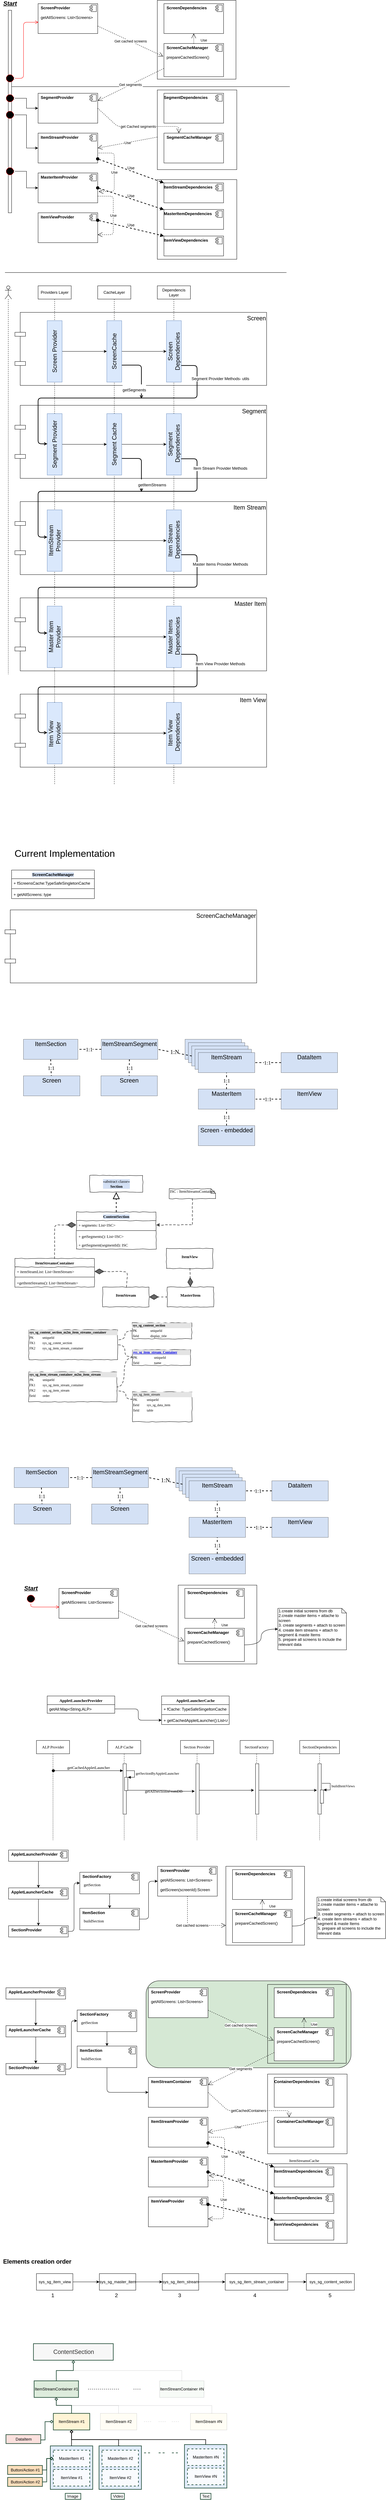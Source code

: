 <mxfile version="12.7.1" type="github"><diagram name="Page-1" id="b520641d-4fe3-3701-9064-5fc419738815"><mxGraphModel dx="2066" dy="794" grid="0" gridSize="10" guides="1" tooltips="1" connect="1" arrows="1" fold="1" page="1" pageScale="1" pageWidth="1100" pageHeight="850" background="none" math="0" shadow="0"><root><mxCell id="0"/><mxCell id="1" parent="0"/><mxCell id="3xkW3bkPzIkFSoQydud1-34" value="&lt;br&gt;" style="html=1;fillColor=#dae8fc;strokeColor=#00331A;strokeWidth=2;opacity=80;" vertex="1" parent="1"><mxGeometry x="157" y="7387" width="128" height="131" as="geometry"/></mxCell><mxCell id="tq32N1BQNxAeLWEXLX15-191" value="" style="rounded=1;whiteSpace=wrap;html=1;comic=0;fontFamily=Comic Sans MS;fillColor=#D5E8D4;" parent="1" vertex="1"><mxGeometry x="446" y="5986" width="619" height="262" as="geometry"/></mxCell><mxCell id="2wFn6uOyWIRgTz7FaqBz-27" value="" style="whiteSpace=wrap;html=1;aspect=fixed;fillColor=none;" parent="1" vertex="1"><mxGeometry x="480" y="20" width="237.5" height="237.5" as="geometry"/></mxCell><mxCell id="2wFn6uOyWIRgTz7FaqBz-25" value="" style="whiteSpace=wrap;html=1;aspect=fixed;" parent="1" vertex="1"><mxGeometry x="480" y="290" width="240" height="240" as="geometry"/></mxCell><mxCell id="2wFn6uOyWIRgTz7FaqBz-7" value="&lt;p style=&quot;margin: 0px ; margin-top: 6px ; text-align: center&quot;&gt;&lt;/p&gt;&lt;p style=&quot;margin: 0px ; margin-left: 8px&quot;&gt;&lt;b&gt;SegmentCacheManager&lt;/b&gt;&lt;/p&gt;" style="align=left;overflow=fill;html=1;" parent="1" vertex="1"><mxGeometry x="500" y="420" width="180" height="90" as="geometry"/></mxCell><mxCell id="2wFn6uOyWIRgTz7FaqBz-8" value="" style="shape=component;jettyWidth=8;jettyHeight=4;" parent="2wFn6uOyWIRgTz7FaqBz-7" vertex="1"><mxGeometry x="1" width="20" height="20" relative="1" as="geometry"><mxPoint x="-24" y="4" as="offset"/></mxGeometry></mxCell><mxCell id="2wFn6uOyWIRgTz7FaqBz-9" value="&lt;p style=&quot;margin: 0px ; margin-top: 6px ; text-align: center&quot;&gt;&lt;/p&gt;&lt;p style=&quot;margin: 0px ; margin-left: 8px&quot;&gt;&lt;b&gt;SegmentProvider&lt;/b&gt;&lt;/p&gt;&lt;span style=&quot;color: rgba(0 , 0 , 0 , 0) ; font-family: monospace ; font-size: 0px&quot;&gt;%3CmxGraphModel%3E%3Croot%3E%3CmxCell%20id%3D%220%22%2F%3E%3CmxCell%20id%3D%221%22%20parent%3D%220%22%2F%3E%3CmxCell%20id%3D%222%22%20value%3D%22%26lt%3Bp%20style%3D%26quot%3Bmargin%3A%200px%20%3B%20margin-top%3A%206px%20%3B%20text-align%3A%20center%26quot%3B%26gt%3B%26lt%3B%2Fp%26gt%3B%26lt%3Bp%20style%3D%26quot%3Bmargin%3A%200px%20%3B%20margin-left%3A%208px%26quot%3B%26gt%3B%26lt%3Bb%26gt%3BScreenCacheManager%26lt%3B%2Fb%26gt%3B%26lt%3B%2Fp%26gt%3B%26lt%3Bp%20style%3D%26quot%3Bmargin%3A%200px%20%3B%20margin-left%3A%208px%26quot%3B%26gt%3B%26lt%3Bbr%26gt%3B%26lt%3B%2Fp%26gt%3B%22%20style%3D%22align%3Dleft%3Boverflow%3Dfill%3Bhtml%3D1%3B%22%20vertex%3D%221%22%20parent%3D%221%22%3E%3CmxGeometry%20x%3D%2220%22%20y%3D%2220%22%20width%3D%22180%22%20height%3D%2290%22%20as%3D%22geometry%22%2F%3E%3C%2FmxCell%3E%3CmxCell%20id%3D%223%22%20value%3D%22%22%20style%3D%22shape%3Dcomponent%3BjettyWidth%3D8%3BjettyHeight%3D4%3B%22%20vertex%3D%221%22%20parent%3D%222%22%3E%3CmxGeometry%20x%3D%221%22%20width%3D%2220%22%20height%3D%2220%22%20relative%3D%221%22%20as%3D%22geometry%22%3E%3CmxPoint%20x%3D%22-24%22%20y%3D%224%22%20as%3D%22offset%22%2F%3E%3C%2FmxGeometry%3E%3C%2FmxCell%3E%3C%2Froot%3E%3C%2FmxGraphModel%3E&lt;/span&gt;" style="align=left;overflow=fill;html=1;" parent="1" vertex="1"><mxGeometry x="120" y="300" width="180" height="90" as="geometry"/></mxCell><mxCell id="2wFn6uOyWIRgTz7FaqBz-10" value="" style="shape=component;jettyWidth=8;jettyHeight=4;" parent="2wFn6uOyWIRgTz7FaqBz-9" vertex="1"><mxGeometry x="1" width="20" height="20" relative="1" as="geometry"><mxPoint x="-24" y="4" as="offset"/></mxGeometry></mxCell><mxCell id="2wFn6uOyWIRgTz7FaqBz-11" value="&lt;p style=&quot;margin: 0px ; margin-top: 6px ; text-align: center&quot;&gt;&lt;/p&gt;&lt;p style=&quot;margin: 0px ; margin-left: 8px&quot;&gt;&lt;/p&gt;&lt;b&gt;SegmentDependencies&lt;/b&gt;&lt;span style=&quot;color: rgba(0 , 0 , 0 , 0) ; font-family: monospace ; font-size: 0px&quot;&gt;%3CmxGraphModel%3E%3Croot%3E%3CmxCell%20id%3D%220%22%2F%3E%3CmxCell%20id%3D%221%22%20parent%3D%220%22%2F%3E%3CmxCell%20id%3D%222%22%20value%3D%22%26lt%3Bp%20style%3D%26quot%3Bmargin%3A%200px%20%3B%20margin-top%3A%206px%20%3B%20text-align%3A%20center%26quot%3B%26gt%3B%26lt%3B%2Fp%26gt%3B%26lt%3Bp%20style%3D%26quot%3Bmargin%3A%200px%20%3B%20margin-left%3A%208px%26quot%3B%26gt%3B%26lt%3Bb%26gt%3BScreenCacheManager%26lt%3B%2Fb%26gt%3B%26lt%3B%2Fp%26gt%3B%26lt%3Bp%20style%3D%26quot%3Bmargin%3A%200px%20%3B%20margin-left%3A%208px%26quot%3B%26gt%3B%26lt%3Bbr%26gt%3B%26lt%3B%2Fp%26gt%3B%22%20style%3D%22align%3Dleft%3Boverflow%3Dfill%3Bhtml%3D1%3B%22%20vertex%3D%221%22%20parent%3D%221%22%3E%3CmxGeometry%20x%3D%2220%22%20y%3D%2220%22%20width%3D%22180%22%20height%3D%2290%22%20as%3D%22geometry%22%2F%3E%3C%2FmxCell%3E%3CmxCell%20id%3D%223%22%20value%3D%22%22%20style%3D%22shape%3Dcomponent%3BjettyWidth%3D8%3BjettyHeight%3D4%3B%22%20vertex%3D%221%22%20parent%3D%222%22%3E%3CmxGeometry%20x%3D%221%22%20width%3D%2220%22%20height%3D%2220%22%20relative%3D%221%22%20as%3D%22geometry%22%3E%3CmxPoint%20x%3D%22-24%22%20y%3D%224%22%20as%3D%22offset%22%2F%3E%3C%2FmxGeometry%3E%3C%2FmxCell%3E%3C%2Froot%3E%3C%2FmxGraphModel%3E&lt;/span&gt;" style="align=left;overflow=fill;html=1;" parent="1" vertex="1"><mxGeometry x="500" y="300" width="180" height="90" as="geometry"/></mxCell><mxCell id="2wFn6uOyWIRgTz7FaqBz-12" value="" style="shape=component;jettyWidth=8;jettyHeight=4;" parent="2wFn6uOyWIRgTz7FaqBz-11" vertex="1"><mxGeometry x="1" width="20" height="20" relative="1" as="geometry"><mxPoint x="-24" y="4" as="offset"/></mxGeometry></mxCell><mxCell id="2wFn6uOyWIRgTz7FaqBz-13" value="" style="endArrow=none;html=1;" parent="1" edge="1"><mxGeometry width="50" height="50" relative="1" as="geometry"><mxPoint x="40" y="280" as="sourcePoint"/><mxPoint x="880" y="280" as="targetPoint"/></mxGeometry></mxCell><mxCell id="2wFn6uOyWIRgTz7FaqBz-14" value="" style="endArrow=none;html=1;" parent="1" edge="1"><mxGeometry width="50" height="50" relative="1" as="geometry"><mxPoint x="20" y="840" as="sourcePoint"/><mxPoint x="870" y="840" as="targetPoint"/><Array as="points"/></mxGeometry></mxCell><mxCell id="2wFn6uOyWIRgTz7FaqBz-17" value="Get segments&amp;nbsp;" style="endArrow=open;endSize=12;dashed=1;html=1;exitX=0;exitY=0.75;exitDx=0;exitDy=0;entryX=1;entryY=0.25;entryDx=0;entryDy=0;" parent="1" source="2wFn6uOyWIRgTz7FaqBz-1" target="2wFn6uOyWIRgTz7FaqBz-9" edge="1"><mxGeometry width="160" relative="1" as="geometry"><mxPoint x="240" y="230" as="sourcePoint"/><mxPoint x="438.02" y="317.51" as="targetPoint"/></mxGeometry></mxCell><mxCell id="2wFn6uOyWIRgTz7FaqBz-18" value="&lt;p style=&quot;margin: 0px ; margin-top: 6px ; text-align: center&quot;&gt;&lt;/p&gt;&lt;p style=&quot;margin: 0px ; margin-left: 8px&quot;&gt;&lt;b&gt;ItemStreamProvider&lt;/b&gt;&lt;/p&gt;&lt;span style=&quot;color: rgba(0 , 0 , 0 , 0) ; font-family: monospace ; font-size: 0px&quot;&gt;%3CmxGraphModel%3E%3Croot%3E%3CmxCell%20id%3D%220%22%2F%3E%3CmxCell%20id%3D%221%22%20parent%3D%220%22%2F%3E%3CmxCell%20id%3D%222%22%20value%3D%22%26lt%3Bp%20style%3D%26quot%3Bmargin%3A%200px%20%3B%20margin-top%3A%206px%20%3B%20text-align%3A%20center%26quot%3B%26gt%3B%26lt%3B%2Fp%26gt%3B%26lt%3Bp%20style%3D%26quot%3Bmargin%3A%200px%20%3B%20margin-left%3A%208px%26quot%3B%26gt%3B%26lt%3Bb%26gt%3BSegmentProvider%26lt%3B%2Fb%26gt%3B%26lt%3B%2Fp%26gt%3B%26lt%3Bspan%20style%3D%26quot%3Bcolor%3A%20rgba(0%20%2C%200%20%2C%200%20%2C%200)%20%3B%20font-family%3A%20monospace%20%3B%20font-size%3A%200px%26quot%3B%26gt%3B%253CmxGraphModel%253E%253Croot%253E%253CmxCell%2520id%253D%25220%2522%252F%253E%253CmxCell%2520id%253D%25221%2522%2520parent%253D%25220%2522%252F%253E%253CmxCell%2520id%253D%25222%2522%2520value%253D%2522%2526lt%253Bp%2520style%253D%2526quot%253Bmargin%253A%25200px%2520%253B%2520margin-top%253A%25206px%2520%253B%2520text-align%253A%2520center%2526quot%253B%2526gt%253B%2526lt%253B%252Fp%2526gt%253B%2526lt%253Bp%2520style%253D%2526quot%253Bmargin%253A%25200px%2520%253B%2520margin-left%253A%25208px%2526quot%253B%2526gt%253B%2526lt%253Bb%2526gt%253BScreenCacheManager%2526lt%253B%252Fb%2526gt%253B%2526lt%253B%252Fp%2526gt%253B%2526lt%253Bp%2520style%253D%2526quot%253Bmargin%253A%25200px%2520%253B%2520margin-left%253A%25208px%2526quot%253B%2526gt%253B%2526lt%253Bbr%2526gt%253B%2526lt%253B%252Fp%2526gt%253B%2522%2520style%253D%2522align%253Dleft%253Boverflow%253Dfill%253Bhtml%253D1%253B%2522%2520vertex%253D%25221%2522%2520parent%253D%25221%2522%253E%253CmxGeometry%2520x%253D%252220%2522%2520y%253D%252220%2522%2520width%253D%2522180%2522%2520height%253D%252290%2522%2520as%253D%2522geometry%2522%252F%253E%253C%252FmxCell%253E%253CmxCell%2520id%253D%25223%2522%2520value%253D%2522%2522%2520style%253D%2522shape%253Dcomponent%253BjettyWidth%253D8%253BjettyHeight%253D4%253B%2522%2520vertex%253D%25221%2522%2520parent%253D%25222%2522%253E%253CmxGeometry%2520x%253D%25221%2522%2520width%253D%252220%2522%2520height%253D%252220%2522%2520relative%253D%25221%2522%2520as%253D%2522geometry%2522%253E%253CmxPoint%2520x%253D%2522-24%2522%2520y%253D%25224%2522%2520as%253D%2522offset%2522%252F%253E%253C%252FmxGeometry%253E%253C%252FmxCell%253E%253C%252Froot%253E%253C%252FmxGraphModel%253E%26lt%3B%2Fspan%26gt%3B%22%20style%3D%22align%3Dleft%3Boverflow%3Dfill%3Bhtml%3D1%3B%22%20vertex%3D%221%22%20parent%3D%221%22%3E%3CmxGeometry%20x%3D%22120%22%20y%3D%22300%22%20width%3D%22180%22%20height%3D%2290%22%20as%3D%22geometry%22%2F%3E%3C%2FmxCell%3E%3CmxCell%20id%3D%223%22%20value%3D%22%22%20style%3D%22shape%3Dcomponent%3BjettyWidth%3D8%3BjettyHeight%3D4%3B%22%20vertex%3D%221%22%20parent%3D%222%22%3E%3CmxGeometry%20x%3D%221%22%20width%3D%2220%22%20height%3D%2220%22%20relative%3D%221%22%20as%3D%22geometry%22%3E%3CmxPoint%20x%3D%22-24%22%20y%3D%224%22%20as%3D%22offset%22%2F%3E%3C%2FmxGeometry%3E%3C%2FmxCell%3E%3C%2Froot%3E%3C%2FmxGraphModel%3E&lt;/span&gt;" style="align=left;overflow=fill;html=1;" parent="1" vertex="1"><mxGeometry x="120" y="420" width="180" height="90" as="geometry"/></mxCell><mxCell id="2wFn6uOyWIRgTz7FaqBz-19" value="" style="shape=component;jettyWidth=8;jettyHeight=4;" parent="2wFn6uOyWIRgTz7FaqBz-18" vertex="1"><mxGeometry x="1" width="20" height="20" relative="1" as="geometry"><mxPoint x="-24" y="4" as="offset"/></mxGeometry></mxCell><mxCell id="2wFn6uOyWIRgTz7FaqBz-20" value="&lt;p style=&quot;margin: 0px ; margin-top: 6px ; text-align: center&quot;&gt;&lt;/p&gt;&lt;p style=&quot;margin: 0px ; margin-left: 8px&quot;&gt;&lt;b&gt;MasterItemProvider&lt;/b&gt;&lt;/p&gt;" style="align=left;overflow=fill;html=1;" parent="1" vertex="1"><mxGeometry x="120" y="540" width="180" height="90" as="geometry"/></mxCell><mxCell id="2wFn6uOyWIRgTz7FaqBz-21" value="" style="shape=component;jettyWidth=8;jettyHeight=4;" parent="2wFn6uOyWIRgTz7FaqBz-20" vertex="1"><mxGeometry x="1" width="20" height="20" relative="1" as="geometry"><mxPoint x="-24" y="4" as="offset"/></mxGeometry></mxCell><mxCell id="2wFn6uOyWIRgTz7FaqBz-23" value="get Cached segments" style="endArrow=open;endSize=12;dashed=1;html=1;exitX=1;exitY=0.5;exitDx=0;exitDy=0;entryX=0.25;entryY=0;entryDx=0;entryDy=0;" parent="1" source="2wFn6uOyWIRgTz7FaqBz-9" target="2wFn6uOyWIRgTz7FaqBz-7" edge="1"><mxGeometry width="160" relative="1" as="geometry"><mxPoint x="510" y="227.5" as="sourcePoint"/><mxPoint x="310" y="332.5" as="targetPoint"/><Array as="points"><mxPoint x="360" y="400"/><mxPoint x="545" y="400"/></Array></mxGeometry></mxCell><mxCell id="2wFn6uOyWIRgTz7FaqBz-3" value="&lt;p style=&quot;margin: 0px ; margin-top: 6px ; text-align: center&quot;&gt;&lt;/p&gt;&lt;p style=&quot;margin: 0px ; margin-left: 8px&quot;&gt;&lt;b&gt;ScreenProvider&lt;/b&gt;&lt;/p&gt;&lt;p style=&quot;margin: 0px ; margin-left: 8px&quot;&gt;&lt;br&gt;&lt;/p&gt;&lt;p style=&quot;margin: 0px ; margin-left: 8px&quot;&gt;getAllScreens: List&amp;lt;Screens&amp;gt;&lt;/p&gt;" style="align=left;overflow=fill;html=1;" parent="1" vertex="1"><mxGeometry x="120" y="30" width="180" height="90" as="geometry"/></mxCell><mxCell id="2wFn6uOyWIRgTz7FaqBz-4" value="" style="shape=component;jettyWidth=8;jettyHeight=4;" parent="2wFn6uOyWIRgTz7FaqBz-3" vertex="1"><mxGeometry x="1" width="20" height="20" relative="1" as="geometry"><mxPoint x="-24" y="4" as="offset"/></mxGeometry></mxCell><mxCell id="2wFn6uOyWIRgTz7FaqBz-5" value="&lt;p style=&quot;margin: 0px ; margin-top: 6px ; text-align: center&quot;&gt;&lt;/p&gt;&lt;p style=&quot;margin: 0px ; margin-left: 8px&quot;&gt;&lt;b&gt;ScreenDependencies&lt;/b&gt;&lt;/p&gt;&lt;p style=&quot;margin: 0px ; margin-left: 8px&quot;&gt;&lt;br&gt;&lt;/p&gt;&lt;p style=&quot;margin: 0px ; margin-left: 8px&quot;&gt;&lt;br&gt;&lt;/p&gt;" style="align=left;overflow=fill;html=1;" parent="1" vertex="1"><mxGeometry x="500" y="30" width="180" height="90" as="geometry"/></mxCell><mxCell id="2wFn6uOyWIRgTz7FaqBz-6" value="" style="shape=component;jettyWidth=8;jettyHeight=4;" parent="2wFn6uOyWIRgTz7FaqBz-5" vertex="1"><mxGeometry x="1" width="20" height="20" relative="1" as="geometry"><mxPoint x="-24" y="4" as="offset"/></mxGeometry></mxCell><mxCell id="2wFn6uOyWIRgTz7FaqBz-15" value="Get cached screens" style="endArrow=open;endSize=12;dashed=1;html=1;exitX=1;exitY=0.75;exitDx=0;exitDy=0;entryX=-0.011;entryY=0.389;entryDx=0;entryDy=0;entryPerimeter=0;" parent="1" source="2wFn6uOyWIRgTz7FaqBz-3" target="2wFn6uOyWIRgTz7FaqBz-1" edge="1"><mxGeometry width="160" relative="1" as="geometry"><mxPoint x="300" y="200" as="sourcePoint"/><mxPoint x="460" y="200" as="targetPoint"/></mxGeometry></mxCell><mxCell id="2wFn6uOyWIRgTz7FaqBz-1" value="&lt;p style=&quot;margin: 0px ; margin-top: 6px ; text-align: center&quot;&gt;&lt;/p&gt;&lt;p style=&quot;margin: 0px ; margin-left: 8px&quot;&gt;&lt;b&gt;ScreenCacheManager&lt;/b&gt;&lt;/p&gt;&lt;p style=&quot;margin: 0px ; margin-left: 8px&quot;&gt;&lt;br&gt;&lt;/p&gt;&lt;p style=&quot;margin: 0px ; margin-left: 8px&quot;&gt;prepareCachedScreen()&lt;/p&gt;" style="align=left;overflow=fill;html=1;" parent="1" vertex="1"><mxGeometry x="500" y="150" width="180" height="100" as="geometry"/></mxCell><mxCell id="2wFn6uOyWIRgTz7FaqBz-2" value="" style="shape=component;jettyWidth=8;jettyHeight=4;" parent="2wFn6uOyWIRgTz7FaqBz-1" vertex="1"><mxGeometry x="1" width="20" height="20" relative="1" as="geometry"><mxPoint x="-24" y="4" as="offset"/></mxGeometry></mxCell><mxCell id="2wFn6uOyWIRgTz7FaqBz-16" value="Use" style="endArrow=open;endSize=12;dashed=1;html=1;exitX=0.5;exitY=0;exitDx=0;exitDy=0;" parent="1" source="2wFn6uOyWIRgTz7FaqBz-1" target="2wFn6uOyWIRgTz7FaqBz-5" edge="1"><mxGeometry x="-0.333" y="-30" width="160" relative="1" as="geometry"><mxPoint x="780" y="120" as="sourcePoint"/><mxPoint x="480" y="210" as="targetPoint"/><mxPoint as="offset"/></mxGeometry></mxCell><mxCell id="2wFn6uOyWIRgTz7FaqBz-29" value="Use" style="endArrow=open;endSize=12;dashed=1;html=1;entryX=1;entryY=0.5;entryDx=0;entryDy=0;" parent="1" source="2wFn6uOyWIRgTz7FaqBz-25" target="2wFn6uOyWIRgTz7FaqBz-18" edge="1"><mxGeometry width="160" relative="1" as="geometry"><mxPoint x="300" y="480" as="sourcePoint"/><mxPoint x="460" y="480" as="targetPoint"/></mxGeometry></mxCell><mxCell id="2wFn6uOyWIRgTz7FaqBz-30" value="Use" style="endArrow=open;endSize=12;dashed=1;html=1;entryX=1.017;entryY=0.622;entryDx=0;entryDy=0;entryPerimeter=0;" parent="1" target="2wFn6uOyWIRgTz7FaqBz-20" edge="1"><mxGeometry width="160" relative="1" as="geometry"><mxPoint x="303" y="480" as="sourcePoint"/><mxPoint x="310" y="475" as="targetPoint"/><Array as="points"><mxPoint x="350" y="480"/><mxPoint x="350" y="596"/></Array></mxGeometry></mxCell><mxCell id="2wFn6uOyWIRgTz7FaqBz-32" value="Start" style="ellipse;html=1;shape=startState;fillColor=#000000;strokeColor=#ff0000;" parent="1" vertex="1"><mxGeometry x="20" y="240" width="30" height="30" as="geometry"/></mxCell><mxCell id="2wFn6uOyWIRgTz7FaqBz-37" style="edgeStyle=orthogonalEdgeStyle;rounded=0;orthogonalLoop=1;jettySize=auto;html=1;entryX=0;entryY=0.5;entryDx=0;entryDy=0;" parent="1" source="2wFn6uOyWIRgTz7FaqBz-35" target="2wFn6uOyWIRgTz7FaqBz-9" edge="1"><mxGeometry relative="1" as="geometry"/></mxCell><mxCell id="2wFn6uOyWIRgTz7FaqBz-35" value="Start" style="ellipse;html=1;shape=startState;fillColor=#000000;strokeColor=#ff0000;" parent="1" vertex="1"><mxGeometry x="20" y="300" width="30" height="30" as="geometry"/></mxCell><mxCell id="2wFn6uOyWIRgTz7FaqBz-40" style="edgeStyle=orthogonalEdgeStyle;rounded=0;orthogonalLoop=1;jettySize=auto;html=1;entryX=0;entryY=0.5;entryDx=0;entryDy=0;" parent="1" source="2wFn6uOyWIRgTz7FaqBz-38" target="2wFn6uOyWIRgTz7FaqBz-18" edge="1"><mxGeometry relative="1" as="geometry"/></mxCell><mxCell id="2wFn6uOyWIRgTz7FaqBz-38" value="Start" style="ellipse;html=1;shape=startState;fillColor=#000000;strokeColor=#ff0000;" parent="1" vertex="1"><mxGeometry x="20" y="350" width="30" height="30" as="geometry"/></mxCell><mxCell id="2wFn6uOyWIRgTz7FaqBz-43" style="edgeStyle=orthogonalEdgeStyle;rounded=0;orthogonalLoop=1;jettySize=auto;html=1;entryX=0;entryY=0.5;entryDx=0;entryDy=0;" parent="1" source="2wFn6uOyWIRgTz7FaqBz-41" target="2wFn6uOyWIRgTz7FaqBz-20" edge="1"><mxGeometry relative="1" as="geometry"/></mxCell><mxCell id="2wFn6uOyWIRgTz7FaqBz-41" value="Start" style="ellipse;html=1;shape=startState;fillColor=#000000;strokeColor=#ff0000;" parent="1" vertex="1"><mxGeometry x="20" y="520" width="30" height="30" as="geometry"/></mxCell><mxCell id="2wFn6uOyWIRgTz7FaqBz-33" value="" style="edgeStyle=orthogonalEdgeStyle;html=1;verticalAlign=middle;endArrow=open;endSize=8;strokeColor=#ff0000;entryX=0.006;entryY=0.622;entryDx=0;entryDy=0;entryPerimeter=0;" parent="1" source="2wFn6uOyWIRgTz7FaqBz-32" target="2wFn6uOyWIRgTz7FaqBz-3" edge="1"><mxGeometry relative="1" as="geometry"><mxPoint x="35" y="110" as="targetPoint"/><Array as="points"><mxPoint x="76" y="255"/><mxPoint x="76" y="86"/></Array></mxGeometry></mxCell><mxCell id="2wFn6uOyWIRgTz7FaqBz-44" value="" style="html=1;points=[];perimeter=orthogonalPerimeter;fillColor=none;" parent="1" vertex="1"><mxGeometry x="30" y="50" width="10" height="610" as="geometry"/></mxCell><mxCell id="2wFn6uOyWIRgTz7FaqBz-47" value="&lt;b&gt;&lt;u&gt;&lt;i&gt;&lt;font style=&quot;font-size: 18px&quot;&gt;Start&lt;/font&gt;&lt;/i&gt;&lt;/u&gt;&lt;/b&gt;" style="text;html=1;align=center;verticalAlign=middle;resizable=0;points=[];;autosize=1;" parent="1" vertex="1"><mxGeometry x="5" y="20" width="60" height="20" as="geometry"/></mxCell><mxCell id="2wFn6uOyWIRgTz7FaqBz-48" value="Providers Layer" style="shape=umlLifeline;perimeter=lifelinePerimeter;whiteSpace=wrap;html=1;container=1;collapsible=0;recursiveResize=0;outlineConnect=0;fillColor=none;" parent="1" vertex="1"><mxGeometry x="120" y="880" width="100" height="1504" as="geometry"/></mxCell><mxCell id="2wFn6uOyWIRgTz7FaqBz-49" value="CacheLayer" style="shape=umlLifeline;perimeter=lifelinePerimeter;whiteSpace=wrap;html=1;container=1;collapsible=0;recursiveResize=0;outlineConnect=0;fillColor=none;" parent="1" vertex="1"><mxGeometry x="300" y="880" width="100" height="1502" as="geometry"/></mxCell><mxCell id="2wFn6uOyWIRgTz7FaqBz-50" value="Dependencis Layer" style="shape=umlLifeline;perimeter=lifelinePerimeter;whiteSpace=wrap;html=1;container=1;collapsible=0;recursiveResize=0;outlineConnect=0;fillColor=none;" parent="1" vertex="1"><mxGeometry x="480" y="880" width="100" height="1500" as="geometry"/></mxCell><mxCell id="2wFn6uOyWIRgTz7FaqBz-52" value="" style="shape=umlLifeline;participant=umlActor;perimeter=lifelinePerimeter;whiteSpace=wrap;html=1;container=1;collapsible=0;recursiveResize=0;verticalAlign=top;spacingTop=36;labelBackgroundColor=#ffffff;outlineConnect=0;fillColor=none;" parent="1" vertex="1"><mxGeometry x="20" y="880" width="20" height="1170" as="geometry"/></mxCell><mxCell id="2wFn6uOyWIRgTz7FaqBz-61" value="Screen" style="shape=component;align=right;spacingLeft=36;fillColor=none;horizontal=1;verticalAlign=top;fontSize=18;labelBackgroundColor=#ffffff;" parent="1" vertex="1"><mxGeometry x="50" y="960" width="760" height="220" as="geometry"/></mxCell><mxCell id="2wFn6uOyWIRgTz7FaqBz-64" value="" style="edgeStyle=orthogonalEdgeStyle;rounded=0;orthogonalLoop=1;jettySize=auto;html=1;fontSize=18;" parent="1" source="2wFn6uOyWIRgTz7FaqBz-62" target="2wFn6uOyWIRgTz7FaqBz-63" edge="1"><mxGeometry relative="1" as="geometry"/></mxCell><mxCell id="2wFn6uOyWIRgTz7FaqBz-62" value="Screen Provider" style="html=1;points=[];perimeter=orthogonalPerimeter;fillColor=#dae8fc;fontSize=18;align=center;horizontal=0;strokeColor=#6c8ebf;" parent="1" vertex="1"><mxGeometry x="147.5" y="985" width="45" height="185" as="geometry"/></mxCell><mxCell id="2wFn6uOyWIRgTz7FaqBz-66" value="" style="edgeStyle=orthogonalEdgeStyle;rounded=0;orthogonalLoop=1;jettySize=auto;html=1;fontSize=18;" parent="1" source="2wFn6uOyWIRgTz7FaqBz-63" target="2wFn6uOyWIRgTz7FaqBz-65" edge="1"><mxGeometry relative="1" as="geometry"/></mxCell><mxCell id="2wFn6uOyWIRgTz7FaqBz-63" value="ScreenCache" style="html=1;points=[];perimeter=orthogonalPerimeter;fillColor=#dae8fc;fontSize=18;align=center;horizontal=0;strokeColor=#6c8ebf;verticalAlign=middle;" parent="1" vertex="1"><mxGeometry x="327.5" y="985" width="45" height="185" as="geometry"/></mxCell><mxCell id="2wFn6uOyWIRgTz7FaqBz-65" value="Screen &lt;br&gt;Dependencies" style="html=1;points=[];perimeter=orthogonalPerimeter;fillColor=#dae8fc;fontSize=18;align=center;horizontal=0;strokeColor=#6c8ebf;verticalAlign=middle;" parent="1" vertex="1"><mxGeometry x="507.5" y="985" width="45" height="185" as="geometry"/></mxCell><mxCell id="2wFn6uOyWIRgTz7FaqBz-67" value="Segment" style="shape=component;align=right;spacingLeft=36;fillColor=none;horizontal=1;verticalAlign=top;fontSize=18;" parent="1" vertex="1"><mxGeometry x="50" y="1240" width="760" height="220" as="geometry"/></mxCell><mxCell id="2wFn6uOyWIRgTz7FaqBz-68" value="" style="edgeStyle=orthogonalEdgeStyle;rounded=0;orthogonalLoop=1;jettySize=auto;html=1;fontSize=18;" parent="1" source="2wFn6uOyWIRgTz7FaqBz-69" target="2wFn6uOyWIRgTz7FaqBz-71" edge="1"><mxGeometry relative="1" as="geometry"/></mxCell><mxCell id="2wFn6uOyWIRgTz7FaqBz-69" value="Segment Provider" style="html=1;points=[];perimeter=orthogonalPerimeter;fillColor=#dae8fc;fontSize=18;align=center;horizontal=0;strokeColor=#6c8ebf;" parent="1" vertex="1"><mxGeometry x="147.5" y="1265" width="45" height="185" as="geometry"/></mxCell><mxCell id="2wFn6uOyWIRgTz7FaqBz-70" value="" style="edgeStyle=orthogonalEdgeStyle;rounded=0;orthogonalLoop=1;jettySize=auto;html=1;fontSize=18;" parent="1" source="2wFn6uOyWIRgTz7FaqBz-71" target="2wFn6uOyWIRgTz7FaqBz-72" edge="1"><mxGeometry relative="1" as="geometry"/></mxCell><mxCell id="2wFn6uOyWIRgTz7FaqBz-71" value="Segment Cache" style="html=1;points=[];perimeter=orthogonalPerimeter;fillColor=#dae8fc;fontSize=18;align=center;horizontal=0;strokeColor=#6c8ebf;verticalAlign=middle;" parent="1" vertex="1"><mxGeometry x="327.5" y="1265" width="45" height="185" as="geometry"/></mxCell><mxCell id="2wFn6uOyWIRgTz7FaqBz-72" value="Segment&lt;br&gt;&amp;nbsp;Dependencies" style="html=1;points=[];perimeter=orthogonalPerimeter;fillColor=#dae8fc;fontSize=18;align=center;horizontal=0;strokeColor=#6c8ebf;verticalAlign=middle;" parent="1" vertex="1"><mxGeometry x="507.5" y="1265" width="45" height="185" as="geometry"/></mxCell><mxCell id="2wFn6uOyWIRgTz7FaqBz-78" value="Item Stream" style="shape=component;align=right;spacingLeft=36;fillColor=none;horizontal=1;verticalAlign=top;fontSize=18;" parent="1" vertex="1"><mxGeometry x="50" y="1530" width="760" height="220" as="geometry"/></mxCell><mxCell id="2wFn6uOyWIRgTz7FaqBz-79" value="" style="edgeStyle=orthogonalEdgeStyle;rounded=0;orthogonalLoop=1;jettySize=auto;html=1;fontSize=18;" parent="1" source="2wFn6uOyWIRgTz7FaqBz-80" target="2wFn6uOyWIRgTz7FaqBz-83" edge="1"><mxGeometry relative="1" as="geometry"><mxPoint x="327.5" y="1647.5" as="targetPoint"/></mxGeometry></mxCell><mxCell id="2wFn6uOyWIRgTz7FaqBz-80" value="ItemStream&lt;br&gt;Provider" style="html=1;points=[];perimeter=orthogonalPerimeter;fillColor=#dae8fc;fontSize=18;align=center;horizontal=0;strokeColor=#6c8ebf;" parent="1" vertex="1"><mxGeometry x="147.5" y="1555" width="45" height="185" as="geometry"/></mxCell><mxCell id="2wFn6uOyWIRgTz7FaqBz-83" value="Item Stream&lt;br&gt;&amp;nbsp;Dependencies" style="html=1;points=[];perimeter=orthogonalPerimeter;fillColor=#dae8fc;fontSize=18;align=center;horizontal=0;strokeColor=#6c8ebf;verticalAlign=middle;" parent="1" vertex="1"><mxGeometry x="507.5" y="1555" width="45" height="185" as="geometry"/></mxCell><mxCell id="2wFn6uOyWIRgTz7FaqBz-85" value="Segment Provider Methods- utils" style="endArrow=open;html=1;fontSize=12;entryX=0.011;entryY=0.492;entryDx=0;entryDy=0;entryPerimeter=0;strokeWidth=2;edgeStyle=orthogonalEdgeStyle;" parent="1" target="2wFn6uOyWIRgTz7FaqBz-69" edge="1"><mxGeometry x="-0.879" y="-81" width="160" relative="1" as="geometry"><mxPoint x="552" y="1120" as="sourcePoint"/><mxPoint x="170" y="1790" as="targetPoint"/><Array as="points"><mxPoint x="552" y="1120"/><mxPoint x="600" y="1120"/><mxPoint x="600" y="1218"/><mxPoint x="120" y="1218"/><mxPoint x="120" y="1356"/></Array><mxPoint x="151" y="40" as="offset"/></mxGeometry></mxCell><mxCell id="2wFn6uOyWIRgTz7FaqBz-88" value="&lt;font style=&quot;font-size: 12px&quot;&gt;getSegments&lt;/font&gt;" style="endArrow=open;html=1;fontSize=23;exitX=1.011;exitY=0.724;exitDx=0;exitDy=0;exitPerimeter=0;strokeWidth=2;edgeStyle=orthogonalEdgeStyle;" parent="1" source="2wFn6uOyWIRgTz7FaqBz-63" edge="1"><mxGeometry x="0.625" y="-22" width="160" relative="1" as="geometry"><mxPoint x="432" y="1100" as="sourcePoint"/><mxPoint x="432" y="1220" as="targetPoint"/><Array as="points"><mxPoint x="432" y="1119"/></Array><mxPoint as="offset"/></mxGeometry></mxCell><mxCell id="2wFn6uOyWIRgTz7FaqBz-89" value="Item Stream Provider Methods" style="endArrow=open;html=1;fontSize=12;entryX=0.011;entryY=0.492;entryDx=0;entryDy=0;entryPerimeter=0;strokeWidth=2;edgeStyle=orthogonalEdgeStyle;" parent="1" edge="1"><mxGeometry x="-0.879" y="-76" width="160" relative="1" as="geometry"><mxPoint x="552" y="1401" as="sourcePoint"/><mxPoint x="148" y="1637" as="targetPoint"/><Array as="points"><mxPoint x="552" y="1401"/><mxPoint x="600" y="1401"/><mxPoint x="600" y="1499"/><mxPoint x="120" y="1499"/><mxPoint x="120" y="1637"/></Array><mxPoint x="146" y="29" as="offset"/></mxGeometry></mxCell><mxCell id="2wFn6uOyWIRgTz7FaqBz-90" value="&lt;font style=&quot;font-size: 12px&quot;&gt;getItemStreams&lt;br&gt;&lt;/font&gt;" style="endArrow=open;html=1;fontSize=23;exitX=1.011;exitY=0.724;exitDx=0;exitDy=0;exitPerimeter=0;strokeWidth=2;edgeStyle=orthogonalEdgeStyle;" parent="1" edge="1"><mxGeometry x="-0.788" y="-44" width="160" relative="1" as="geometry"><mxPoint x="373" y="1400" as="sourcePoint"/><mxPoint x="432" y="1501" as="targetPoint"/><Array as="points"><mxPoint x="432" y="1400"/></Array><mxPoint x="74" y="32" as="offset"/></mxGeometry></mxCell><mxCell id="2wFn6uOyWIRgTz7FaqBz-91" value="Master Item" style="shape=component;align=right;spacingLeft=36;fillColor=none;horizontal=1;verticalAlign=top;fontSize=18;" parent="1" vertex="1"><mxGeometry x="50" y="1820" width="760" height="220" as="geometry"/></mxCell><mxCell id="2wFn6uOyWIRgTz7FaqBz-92" value="" style="edgeStyle=orthogonalEdgeStyle;rounded=0;orthogonalLoop=1;jettySize=auto;html=1;fontSize=18;" parent="1" source="2wFn6uOyWIRgTz7FaqBz-93" target="2wFn6uOyWIRgTz7FaqBz-94" edge="1"><mxGeometry relative="1" as="geometry"><mxPoint x="327.5" y="1937.5" as="targetPoint"/></mxGeometry></mxCell><mxCell id="2wFn6uOyWIRgTz7FaqBz-93" value="Master Item&lt;br&gt;Provider" style="html=1;points=[];perimeter=orthogonalPerimeter;fillColor=#dae8fc;fontSize=18;align=center;horizontal=0;strokeColor=#6c8ebf;" parent="1" vertex="1"><mxGeometry x="147.5" y="1845" width="45" height="185" as="geometry"/></mxCell><mxCell id="2wFn6uOyWIRgTz7FaqBz-94" value="Master Items&lt;br&gt;&amp;nbsp;Dependencies" style="html=1;points=[];perimeter=orthogonalPerimeter;fillColor=#dae8fc;fontSize=18;align=center;horizontal=0;strokeColor=#6c8ebf;verticalAlign=middle;" parent="1" vertex="1"><mxGeometry x="507.5" y="1845" width="45" height="185" as="geometry"/></mxCell><mxCell id="2wFn6uOyWIRgTz7FaqBz-95" value="Master Items Provider Methods" style="endArrow=open;html=1;fontSize=12;entryX=0.011;entryY=0.492;entryDx=0;entryDy=0;entryPerimeter=0;strokeWidth=2;edgeStyle=orthogonalEdgeStyle;" parent="1" edge="1"><mxGeometry x="-0.879" y="-76" width="160" relative="1" as="geometry"><mxPoint x="552" y="1690" as="sourcePoint"/><mxPoint x="148" y="1926" as="targetPoint"/><Array as="points"><mxPoint x="552" y="1690"/><mxPoint x="600" y="1690"/><mxPoint x="600" y="1788"/><mxPoint x="120" y="1788"/><mxPoint x="120" y="1926"/></Array><mxPoint x="146" y="29" as="offset"/></mxGeometry></mxCell><mxCell id="2wFn6uOyWIRgTz7FaqBz-96" value="&lt;p style=&quot;margin: 0px ; margin-top: 6px ; text-align: center&quot;&gt;&lt;/p&gt;&lt;p style=&quot;margin: 0px ; margin-left: 8px&quot;&gt;&lt;b&gt;ItemViewProvider&lt;/b&gt;&lt;/p&gt;" style="align=left;overflow=fill;html=1;" parent="1" vertex="1"><mxGeometry x="120" y="660" width="180" height="90" as="geometry"/></mxCell><mxCell id="2wFn6uOyWIRgTz7FaqBz-97" value="" style="shape=component;jettyWidth=8;jettyHeight=4;" parent="2wFn6uOyWIRgTz7FaqBz-96" vertex="1"><mxGeometry x="1" width="20" height="20" relative="1" as="geometry"><mxPoint x="-24" y="4" as="offset"/></mxGeometry></mxCell><mxCell id="2wFn6uOyWIRgTz7FaqBz-98" value="Use" style="endArrow=open;endSize=12;dashed=1;html=1;entryX=1.017;entryY=0.622;entryDx=0;entryDy=0;entryPerimeter=0;" parent="1" edge="1"><mxGeometry width="160" relative="1" as="geometry"><mxPoint x="300" y="610" as="sourcePoint"/><mxPoint x="300.06" y="725.98" as="targetPoint"/><Array as="points"><mxPoint x="347" y="610"/><mxPoint x="347" y="726"/></Array></mxGeometry></mxCell><mxCell id="2wFn6uOyWIRgTz7FaqBz-99" value="" style="whiteSpace=wrap;html=1;aspect=fixed;" parent="1" vertex="1"><mxGeometry x="480" y="560" width="240" height="240" as="geometry"/></mxCell><mxCell id="2wFn6uOyWIRgTz7FaqBz-100" value="&lt;p style=&quot;margin: 0px ; margin-top: 6px ; text-align: center&quot;&gt;&lt;/p&gt;&lt;p style=&quot;margin: 0px ; margin-left: 8px&quot;&gt;&lt;/p&gt;&lt;b&gt;ItemStreamDependencies&lt;/b&gt;" style="align=left;overflow=fill;html=1;" parent="1" vertex="1"><mxGeometry x="500" y="570" width="180" height="60" as="geometry"/></mxCell><mxCell id="2wFn6uOyWIRgTz7FaqBz-101" value="" style="shape=component;jettyWidth=8;jettyHeight=4;" parent="2wFn6uOyWIRgTz7FaqBz-100" vertex="1"><mxGeometry x="1" width="20" height="20" relative="1" as="geometry"><mxPoint x="-24" y="4" as="offset"/></mxGeometry></mxCell><mxCell id="2wFn6uOyWIRgTz7FaqBz-102" value="&lt;p style=&quot;margin: 0px ; margin-top: 6px ; text-align: center&quot;&gt;&lt;/p&gt;&lt;p style=&quot;margin: 0px ; margin-left: 8px&quot;&gt;&lt;/p&gt;&lt;b&gt;MasterItemDependencies&lt;/b&gt;" style="align=left;overflow=fill;html=1;" parent="1" vertex="1"><mxGeometry x="500" y="650" width="180" height="60" as="geometry"/></mxCell><mxCell id="2wFn6uOyWIRgTz7FaqBz-103" value="" style="shape=component;jettyWidth=8;jettyHeight=4;" parent="2wFn6uOyWIRgTz7FaqBz-102" vertex="1"><mxGeometry x="1" width="20" height="20" relative="1" as="geometry"><mxPoint x="-24" y="4" as="offset"/></mxGeometry></mxCell><mxCell id="2wFn6uOyWIRgTz7FaqBz-104" value="&lt;p style=&quot;margin: 0px ; margin-top: 6px ; text-align: center&quot;&gt;&lt;/p&gt;&lt;p style=&quot;margin: 0px ; margin-left: 8px&quot;&gt;&lt;/p&gt;&lt;b&gt;ItemViewDependencies&lt;/b&gt;" style="align=left;overflow=fill;html=1;" parent="1" vertex="1"><mxGeometry x="500" y="730" width="180" height="60" as="geometry"/></mxCell><mxCell id="2wFn6uOyWIRgTz7FaqBz-105" value="" style="shape=component;jettyWidth=8;jettyHeight=4;" parent="2wFn6uOyWIRgTz7FaqBz-104" vertex="1"><mxGeometry x="1" width="20" height="20" relative="1" as="geometry"><mxPoint x="-24" y="4" as="offset"/></mxGeometry></mxCell><mxCell id="2wFn6uOyWIRgTz7FaqBz-107" value="Use" style="html=1;verticalAlign=bottom;startArrow=oval;startFill=1;endArrow=block;startSize=8;strokeWidth=2;fontSize=12;entryX=0;entryY=0;entryDx=0;entryDy=0;dashed=1;" parent="1" source="2wFn6uOyWIRgTz7FaqBz-18" target="2wFn6uOyWIRgTz7FaqBz-100" edge="1"><mxGeometry width="60" relative="1" as="geometry"><mxPoint x="372.5" y="554" as="sourcePoint"/><mxPoint x="432.5" y="554" as="targetPoint"/></mxGeometry></mxCell><mxCell id="2wFn6uOyWIRgTz7FaqBz-108" value="Use" style="html=1;verticalAlign=bottom;startArrow=oval;startFill=1;endArrow=block;startSize=8;strokeWidth=2;fontSize=12;exitX=1;exitY=0.5;exitDx=0;exitDy=0;dashed=1;" parent="1" source="2wFn6uOyWIRgTz7FaqBz-20" target="2wFn6uOyWIRgTz7FaqBz-102" edge="1"><mxGeometry width="60" relative="1" as="geometry"><mxPoint x="310" y="516.897" as="sourcePoint"/><mxPoint x="510" y="610" as="targetPoint"/></mxGeometry></mxCell><mxCell id="2wFn6uOyWIRgTz7FaqBz-109" value="Use" style="html=1;verticalAlign=bottom;startArrow=oval;startFill=1;endArrow=block;startSize=8;strokeWidth=2;fontSize=12;entryX=0;entryY=0;entryDx=0;entryDy=0;exitX=1;exitY=0.25;exitDx=0;exitDy=0;dashed=1;" parent="1" source="2wFn6uOyWIRgTz7FaqBz-96" target="2wFn6uOyWIRgTz7FaqBz-104" edge="1"><mxGeometry width="60" relative="1" as="geometry"><mxPoint x="320" y="526.897" as="sourcePoint"/><mxPoint x="520" y="620" as="targetPoint"/></mxGeometry></mxCell><mxCell id="2wFn6uOyWIRgTz7FaqBz-110" value="Item View" style="shape=component;align=right;spacingLeft=36;fillColor=none;horizontal=1;verticalAlign=top;fontSize=18;" parent="1" vertex="1"><mxGeometry x="50" y="2110" width="760" height="220" as="geometry"/></mxCell><mxCell id="2wFn6uOyWIRgTz7FaqBz-111" value="" style="edgeStyle=orthogonalEdgeStyle;rounded=0;orthogonalLoop=1;jettySize=auto;html=1;fontSize=18;" parent="1" source="2wFn6uOyWIRgTz7FaqBz-112" target="2wFn6uOyWIRgTz7FaqBz-113" edge="1"><mxGeometry relative="1" as="geometry"><mxPoint x="327.5" y="2227.5" as="targetPoint"/></mxGeometry></mxCell><mxCell id="2wFn6uOyWIRgTz7FaqBz-112" value="Item View&amp;nbsp;&lt;br&gt;Provider" style="html=1;points=[];perimeter=orthogonalPerimeter;fillColor=#dae8fc;fontSize=18;align=center;horizontal=0;strokeColor=#6c8ebf;" parent="1" vertex="1"><mxGeometry x="147.5" y="2135" width="45" height="185" as="geometry"/></mxCell><mxCell id="2wFn6uOyWIRgTz7FaqBz-113" value="Item View&lt;br&gt;&amp;nbsp;Dependencies" style="html=1;points=[];perimeter=orthogonalPerimeter;fillColor=#dae8fc;fontSize=18;align=center;horizontal=0;strokeColor=#6c8ebf;verticalAlign=middle;" parent="1" vertex="1"><mxGeometry x="507.5" y="2135" width="45" height="185" as="geometry"/></mxCell><mxCell id="2wFn6uOyWIRgTz7FaqBz-114" value="Item View Provider Methods" style="endArrow=open;html=1;fontSize=12;entryX=0.011;entryY=0.492;entryDx=0;entryDy=0;entryPerimeter=0;strokeWidth=2;edgeStyle=orthogonalEdgeStyle;" parent="1" edge="1"><mxGeometry x="-0.879" y="-76" width="160" relative="1" as="geometry"><mxPoint x="552" y="1990" as="sourcePoint"/><mxPoint x="148" y="2226" as="targetPoint"/><Array as="points"><mxPoint x="552" y="1990"/><mxPoint x="600" y="1990"/><mxPoint x="600" y="2088"/><mxPoint x="120" y="2088"/><mxPoint x="120" y="2226"/></Array><mxPoint x="146" y="29" as="offset"/></mxGeometry></mxCell><mxCell id="2wFn6uOyWIRgTz7FaqBz-115" value="&lt;font style=&quot;font-size: 29px&quot;&gt;Current Implementation&lt;/font&gt;" style="text;html=1;align=center;verticalAlign=middle;resizable=0;points=[];;autosize=1;fontSize=12;" parent="1" vertex="1"><mxGeometry x="40" y="2580" width="320" height="20" as="geometry"/></mxCell><mxCell id="2wFn6uOyWIRgTz7FaqBz-120" value="ScreenCacheManager" style="swimlane;fontStyle=1;align=center;verticalAlign=top;childLayout=stackLayout;horizontal=1;startSize=26;horizontalStack=0;resizeParent=1;resizeParentMax=0;resizeLast=0;collapsible=1;marginBottom=0;labelBackgroundColor=#D4E1F5;fillColor=none;fontSize=12;" parent="1" vertex="1"><mxGeometry x="40" y="2640" width="250" height="86" as="geometry"/></mxCell><mxCell id="2wFn6uOyWIRgTz7FaqBz-121" value="+ fScreensCache:TypeSafeSingletonCache" style="text;strokeColor=none;fillColor=none;align=left;verticalAlign=top;spacingLeft=4;spacingRight=4;overflow=hidden;rotatable=0;points=[[0,0.5],[1,0.5]];portConstraint=eastwest;" parent="2wFn6uOyWIRgTz7FaqBz-120" vertex="1"><mxGeometry y="26" width="250" height="26" as="geometry"/></mxCell><mxCell id="2wFn6uOyWIRgTz7FaqBz-122" value="" style="line;strokeWidth=1;fillColor=none;align=left;verticalAlign=middle;spacingTop=-1;spacingLeft=3;spacingRight=3;rotatable=0;labelPosition=right;points=[];portConstraint=eastwest;" parent="2wFn6uOyWIRgTz7FaqBz-120" vertex="1"><mxGeometry y="52" width="250" height="8" as="geometry"/></mxCell><mxCell id="2wFn6uOyWIRgTz7FaqBz-123" value="+ getAllScreens: type" style="text;strokeColor=none;fillColor=none;align=left;verticalAlign=top;spacingLeft=4;spacingRight=4;overflow=hidden;rotatable=0;points=[[0,0.5],[1,0.5]];portConstraint=eastwest;" parent="2wFn6uOyWIRgTz7FaqBz-120" vertex="1"><mxGeometry y="60" width="250" height="26" as="geometry"/></mxCell><mxCell id="2wFn6uOyWIRgTz7FaqBz-124" value="ScreenCacheManager" style="shape=component;align=right;spacingLeft=36;fillColor=none;horizontal=1;verticalAlign=top;fontSize=18;" parent="1" vertex="1"><mxGeometry x="20" y="2760" width="760" height="220" as="geometry"/></mxCell><mxCell id="2wFn6uOyWIRgTz7FaqBz-135" value="&lt;p style=&quot;margin: 0px ; margin-top: 4px ; text-align: center&quot;&gt;&lt;font style=&quot;font-size: 18px&quot;&gt;ItemSection&lt;/font&gt;&lt;/p&gt;" style="verticalAlign=top;align=left;overflow=fill;fontSize=12;fontFamily=Helvetica;html=1;labelBackgroundColor=#D4E1F5;fillColor=none;" parent="1" vertex="1"><mxGeometry x="76" y="3150" width="164" height="60" as="geometry"/></mxCell><mxCell id="2wFn6uOyWIRgTz7FaqBz-140" value="&lt;p style=&quot;margin: 0px ; margin-top: 4px ; text-align: center&quot;&gt;&lt;font style=&quot;font-size: 18px&quot;&gt;ItemStreamSegment&lt;/font&gt;&lt;/p&gt;" style="verticalAlign=top;align=left;overflow=fill;fontSize=12;fontFamily=Helvetica;html=1;labelBackgroundColor=#D4E1F5;fillColor=none;" parent="1" vertex="1"><mxGeometry x="311" y="3150" width="170" height="60" as="geometry"/></mxCell><mxCell id="2wFn6uOyWIRgTz7FaqBz-143" value="" style="endArrow=none;html=1;dashed=1;strokeWidth=2;fontFamily=Comic Sans MS;fontSize=12;" parent="1" source="2wFn6uOyWIRgTz7FaqBz-140" target="2wFn6uOyWIRgTz7FaqBz-135" edge="1"><mxGeometry width="50" height="50" relative="1" as="geometry"><mxPoint x="-4" y="3320" as="sourcePoint"/><mxPoint x="46" y="3270" as="targetPoint"/></mxGeometry></mxCell><mxCell id="2wFn6uOyWIRgTz7FaqBz-144" value="&lt;font style=&quot;font-size: 16px&quot;&gt;1:1&lt;/font&gt;" style="text;html=1;align=center;verticalAlign=middle;resizable=0;points=[];;labelBackgroundColor=#ffffff;fontSize=12;fontFamily=Comic Sans MS;" parent="2wFn6uOyWIRgTz7FaqBz-143" vertex="1" connectable="0"><mxGeometry x="0.044" relative="1" as="geometry"><mxPoint as="offset"/></mxGeometry></mxCell><mxCell id="2wFn6uOyWIRgTz7FaqBz-145" value="&lt;p style=&quot;margin: 0px ; margin-top: 4px ; text-align: center&quot;&gt;&lt;br&gt;&lt;/p&gt;" style="verticalAlign=top;align=left;overflow=fill;fontSize=12;fontFamily=Helvetica;html=1;labelBackgroundColor=#D4E1F5;fillColor=none;" parent="1" vertex="1"><mxGeometry x="564" y="3150" width="170" height="60" as="geometry"/></mxCell><mxCell id="2wFn6uOyWIRgTz7FaqBz-150" value="&lt;p style=&quot;margin: 0px ; margin-top: 4px ; text-align: center&quot;&gt;&lt;br&gt;&lt;/p&gt;" style="verticalAlign=top;align=left;overflow=fill;fontSize=12;fontFamily=Helvetica;html=1;labelBackgroundColor=#D4E1F5;fillColor=none;" parent="1" vertex="1"><mxGeometry x="574" y="3160" width="170" height="60" as="geometry"/></mxCell><mxCell id="2wFn6uOyWIRgTz7FaqBz-151" value="&lt;p style=&quot;margin: 0px ; margin-top: 4px ; text-align: center&quot;&gt;&lt;br&gt;&lt;/p&gt;" style="verticalAlign=top;align=left;overflow=fill;fontSize=12;fontFamily=Helvetica;html=1;labelBackgroundColor=#D4E1F5;fillColor=none;" parent="1" vertex="1"><mxGeometry x="584" y="3170" width="170" height="60" as="geometry"/></mxCell><mxCell id="2wFn6uOyWIRgTz7FaqBz-152" value="&lt;p style=&quot;margin: 0px ; margin-top: 4px ; text-align: center&quot;&gt;&lt;br&gt;&lt;/p&gt;" style="verticalAlign=top;align=left;overflow=fill;fontSize=12;fontFamily=Helvetica;html=1;labelBackgroundColor=#D4E1F5;fillColor=none;" parent="1" vertex="1"><mxGeometry x="594" y="3180" width="170" height="60" as="geometry"/></mxCell><mxCell id="2wFn6uOyWIRgTz7FaqBz-153" value="&lt;p style=&quot;margin: 0px ; margin-top: 4px ; text-align: center&quot;&gt;&lt;font style=&quot;font-size: 18px&quot;&gt;ItemStream&lt;/font&gt;&lt;/p&gt;" style="verticalAlign=top;align=left;overflow=fill;fontSize=12;fontFamily=Helvetica;html=1;labelBackgroundColor=#D4E1F5;fillColor=none;" parent="1" vertex="1"><mxGeometry x="604" y="3190" width="170" height="60" as="geometry"/></mxCell><mxCell id="2wFn6uOyWIRgTz7FaqBz-154" value="" style="endArrow=none;dashed=1;html=1;strokeWidth=2;fontFamily=Comic Sans MS;fontSize=12;entryX=1;entryY=0.5;entryDx=0;entryDy=0;exitX=0;exitY=0.5;exitDx=0;exitDy=0;" parent="1" source="2wFn6uOyWIRgTz7FaqBz-151" target="2wFn6uOyWIRgTz7FaqBz-140" edge="1"><mxGeometry width="50" height="50" relative="1" as="geometry"><mxPoint x="6" y="3320" as="sourcePoint"/><mxPoint x="56" y="3270" as="targetPoint"/></mxGeometry></mxCell><mxCell id="2wFn6uOyWIRgTz7FaqBz-155" value="&lt;font style=&quot;font-size: 18px&quot;&gt;1:N&lt;/font&gt;" style="text;html=1;align=center;verticalAlign=middle;resizable=0;points=[];;labelBackgroundColor=#ffffff;fontSize=12;fontFamily=Comic Sans MS;" parent="2wFn6uOyWIRgTz7FaqBz-154" vertex="1" connectable="0"><mxGeometry x="0.028" y="-2" relative="1" as="geometry"><mxPoint as="offset"/></mxGeometry></mxCell><mxCell id="2wFn6uOyWIRgTz7FaqBz-156" value="&lt;p style=&quot;margin: 0px ; margin-top: 4px ; text-align: center&quot;&gt;&lt;font style=&quot;font-size: 18px&quot;&gt;DataItem&lt;/font&gt;&lt;/p&gt;" style="verticalAlign=top;align=left;overflow=fill;fontSize=12;fontFamily=Helvetica;html=1;labelBackgroundColor=#D4E1F5;fillColor=none;" parent="1" vertex="1"><mxGeometry x="854" y="3190" width="170" height="60" as="geometry"/></mxCell><mxCell id="2wFn6uOyWIRgTz7FaqBz-157" value="" style="endArrow=none;html=1;dashed=1;strokeWidth=2;fontFamily=Comic Sans MS;fontSize=12;entryX=1;entryY=0.5;entryDx=0;entryDy=0;" parent="1" source="2wFn6uOyWIRgTz7FaqBz-156" target="2wFn6uOyWIRgTz7FaqBz-153" edge="1"><mxGeometry width="50" height="50" relative="1" as="geometry"><mxPoint x="849" y="3310" as="sourcePoint"/><mxPoint x="764" y="3310" as="targetPoint"/></mxGeometry></mxCell><mxCell id="2wFn6uOyWIRgTz7FaqBz-158" value="&lt;font style=&quot;font-size: 16px&quot;&gt;1:1&lt;/font&gt;" style="text;html=1;align=center;verticalAlign=middle;resizable=0;points=[];;labelBackgroundColor=#ffffff;fontSize=12;fontFamily=Comic Sans MS;" parent="2wFn6uOyWIRgTz7FaqBz-157" vertex="1" connectable="0"><mxGeometry x="0.044" relative="1" as="geometry"><mxPoint as="offset"/></mxGeometry></mxCell><mxCell id="2wFn6uOyWIRgTz7FaqBz-159" value="&lt;p style=&quot;margin: 0px ; margin-top: 4px ; text-align: center&quot;&gt;&lt;font style=&quot;font-size: 18px&quot;&gt;MasterItem&lt;/font&gt;&lt;/p&gt;" style="verticalAlign=top;align=left;overflow=fill;fontSize=12;fontFamily=Helvetica;html=1;labelBackgroundColor=#D4E1F5;fillColor=none;" parent="1" vertex="1"><mxGeometry x="604" y="3300" width="170" height="60" as="geometry"/></mxCell><mxCell id="2wFn6uOyWIRgTz7FaqBz-160" value="" style="endArrow=none;html=1;dashed=1;strokeWidth=2;fontFamily=Comic Sans MS;fontSize=12;entryX=0.5;entryY=1;entryDx=0;entryDy=0;exitX=0.5;exitY=0;exitDx=0;exitDy=0;" parent="1" source="2wFn6uOyWIRgTz7FaqBz-159" target="2wFn6uOyWIRgTz7FaqBz-153" edge="1"><mxGeometry width="50" height="50" relative="1" as="geometry"><mxPoint x="864" y="3230" as="sourcePoint"/><mxPoint x="784" y="3230" as="targetPoint"/></mxGeometry></mxCell><mxCell id="2wFn6uOyWIRgTz7FaqBz-161" value="&lt;font style=&quot;font-size: 16px&quot;&gt;1:1&lt;/font&gt;" style="text;html=1;align=center;verticalAlign=middle;resizable=0;points=[];;labelBackgroundColor=#ffffff;fontSize=12;fontFamily=Comic Sans MS;" parent="2wFn6uOyWIRgTz7FaqBz-160" vertex="1" connectable="0"><mxGeometry x="0.044" relative="1" as="geometry"><mxPoint as="offset"/></mxGeometry></mxCell><mxCell id="2wFn6uOyWIRgTz7FaqBz-162" value="&lt;p style=&quot;margin: 0px ; margin-top: 4px ; text-align: center&quot;&gt;&lt;font style=&quot;font-size: 18px&quot;&gt;ItemView&lt;/font&gt;&lt;/p&gt;" style="verticalAlign=top;align=left;overflow=fill;fontSize=12;fontFamily=Helvetica;html=1;labelBackgroundColor=#D4E1F5;fillColor=none;" parent="1" vertex="1"><mxGeometry x="854" y="3300" width="170" height="60" as="geometry"/></mxCell><mxCell id="2wFn6uOyWIRgTz7FaqBz-163" value="" style="endArrow=none;html=1;dashed=1;strokeWidth=2;fontFamily=Comic Sans MS;fontSize=12;exitX=0;exitY=0.5;exitDx=0;exitDy=0;" parent="1" source="2wFn6uOyWIRgTz7FaqBz-162" edge="1"><mxGeometry width="50" height="50" relative="1" as="geometry"><mxPoint x="864" y="3230" as="sourcePoint"/><mxPoint x="777" y="3330" as="targetPoint"/></mxGeometry></mxCell><mxCell id="2wFn6uOyWIRgTz7FaqBz-164" value="&lt;font style=&quot;font-size: 16px&quot;&gt;1:1&lt;/font&gt;" style="text;html=1;align=center;verticalAlign=middle;resizable=0;points=[];;labelBackgroundColor=#ffffff;fontSize=12;fontFamily=Comic Sans MS;" parent="2wFn6uOyWIRgTz7FaqBz-163" vertex="1" connectable="0"><mxGeometry x="0.044" relative="1" as="geometry"><mxPoint as="offset"/></mxGeometry></mxCell><mxCell id="2wFn6uOyWIRgTz7FaqBz-165" value="&lt;p style=&quot;margin: 0px ; margin-top: 4px ; text-align: center&quot;&gt;&lt;font style=&quot;font-size: 18px&quot;&gt;Screen - embedded&lt;/font&gt;&lt;/p&gt;" style="verticalAlign=top;align=left;overflow=fill;fontSize=12;fontFamily=Helvetica;html=1;labelBackgroundColor=#D4E1F5;fillColor=none;" parent="1" vertex="1"><mxGeometry x="604" y="3410" width="170" height="60" as="geometry"/></mxCell><mxCell id="2wFn6uOyWIRgTz7FaqBz-166" value="" style="endArrow=none;html=1;dashed=1;strokeWidth=2;fontFamily=Comic Sans MS;fontSize=12;entryX=0.5;entryY=1;entryDx=0;entryDy=0;" parent="1" source="2wFn6uOyWIRgTz7FaqBz-165" target="2wFn6uOyWIRgTz7FaqBz-159" edge="1"><mxGeometry width="50" height="50" relative="1" as="geometry"><mxPoint x="690" y="3410" as="sourcePoint"/><mxPoint x="688.5" y="3360" as="targetPoint"/></mxGeometry></mxCell><mxCell id="2wFn6uOyWIRgTz7FaqBz-167" value="&lt;font style=&quot;font-size: 16px&quot;&gt;1:1&lt;/font&gt;" style="text;html=1;align=center;verticalAlign=middle;resizable=0;points=[];;labelBackgroundColor=#ffffff;fontSize=12;fontFamily=Comic Sans MS;" parent="2wFn6uOyWIRgTz7FaqBz-166" vertex="1" connectable="0"><mxGeometry x="0.044" relative="1" as="geometry"><mxPoint as="offset"/></mxGeometry></mxCell><mxCell id="2wFn6uOyWIRgTz7FaqBz-168" value="&lt;p style=&quot;margin: 0px ; margin-top: 4px ; text-align: center&quot;&gt;&lt;font style=&quot;font-size: 18px&quot;&gt;Screen&lt;/font&gt;&lt;/p&gt;" style="verticalAlign=top;align=left;overflow=fill;fontSize=12;fontFamily=Helvetica;html=1;labelBackgroundColor=#D4E1F5;fillColor=none;" parent="1" vertex="1"><mxGeometry x="310" y="3260" width="170" height="60" as="geometry"/></mxCell><mxCell id="2wFn6uOyWIRgTz7FaqBz-169" value="" style="endArrow=none;html=1;dashed=1;strokeWidth=2;fontFamily=Comic Sans MS;fontSize=12;entryX=0.5;entryY=0;entryDx=0;entryDy=0;" parent="1" source="2wFn6uOyWIRgTz7FaqBz-140" target="2wFn6uOyWIRgTz7FaqBz-168" edge="1"><mxGeometry width="50" height="50" relative="1" as="geometry"><mxPoint x="395.5" y="3150" as="sourcePoint"/><mxPoint x="395.5" y="3100" as="targetPoint"/></mxGeometry></mxCell><mxCell id="2wFn6uOyWIRgTz7FaqBz-170" value="&lt;font style=&quot;font-size: 16px&quot;&gt;1:1&lt;/font&gt;" style="text;html=1;align=center;verticalAlign=middle;resizable=0;points=[];;labelBackgroundColor=#ffffff;fontSize=12;fontFamily=Comic Sans MS;" parent="2wFn6uOyWIRgTz7FaqBz-169" vertex="1" connectable="0"><mxGeometry x="0.044" relative="1" as="geometry"><mxPoint as="offset"/></mxGeometry></mxCell><mxCell id="2wFn6uOyWIRgTz7FaqBz-280" value="&lt;p style=&quot;margin: 0px ; margin-top: 4px ; text-align: center&quot;&gt;&lt;font style=&quot;font-size: 18px&quot;&gt;Screen&lt;/font&gt;&lt;/p&gt;" style="verticalAlign=top;align=left;overflow=fill;fontSize=12;fontFamily=Helvetica;html=1;labelBackgroundColor=#D4E1F5;fillColor=none;" parent="1" vertex="1"><mxGeometry x="76" y="3260" width="170" height="60" as="geometry"/></mxCell><mxCell id="2wFn6uOyWIRgTz7FaqBz-281" value="" style="endArrow=none;html=1;dashed=1;strokeWidth=2;fontFamily=Comic Sans MS;fontSize=12;exitX=0.5;exitY=1;exitDx=0;exitDy=0;" parent="1" source="2wFn6uOyWIRgTz7FaqBz-135" target="2wFn6uOyWIRgTz7FaqBz-280" edge="1"><mxGeometry width="50" height="50" relative="1" as="geometry"><mxPoint x="180" y="3230" as="sourcePoint"/><mxPoint x="147.5" y="3260" as="targetPoint"/></mxGeometry></mxCell><mxCell id="2wFn6uOyWIRgTz7FaqBz-282" value="&lt;font style=&quot;font-size: 16px&quot;&gt;1:1&lt;/font&gt;" style="text;html=1;align=center;verticalAlign=middle;resizable=0;points=[];;labelBackgroundColor=#ffffff;fontSize=12;fontFamily=Comic Sans MS;" parent="2wFn6uOyWIRgTz7FaqBz-281" vertex="1" connectable="0"><mxGeometry x="0.044" relative="1" as="geometry"><mxPoint as="offset"/></mxGeometry></mxCell><mxCell id="2wFn6uOyWIRgTz7FaqBz-286" value="ContentSection" style="swimlane;fontStyle=1;align=center;verticalAlign=top;childLayout=stackLayout;horizontal=1;startSize=26;horizontalStack=0;resizeParent=1;resizeParentMax=0;resizeLast=0;collapsible=1;marginBottom=0;labelBackgroundColor=#D4E1F5;fillColor=none;fontFamily=Comic Sans MS;fontSize=12;glass=0;swimlaneLine=1;shadow=0;rounded=0;comic=1;" parent="1" vertex="1"><mxGeometry x="236" y="3670" width="240" height="112" as="geometry"/></mxCell><mxCell id="2wFn6uOyWIRgTz7FaqBz-287" value="+ segments: List&lt;ISC&gt;" style="text;strokeColor=none;fillColor=none;align=left;verticalAlign=top;spacingLeft=4;spacingRight=4;overflow=hidden;rotatable=0;points=[[0,0.5],[1,0.5]];portConstraint=eastwest;fontFamily=Comic Sans MS;comic=1;glass=0;rounded=0;" parent="2wFn6uOyWIRgTz7FaqBz-286" vertex="1"><mxGeometry y="26" width="240" height="26" as="geometry"/></mxCell><mxCell id="2wFn6uOyWIRgTz7FaqBz-288" value="" style="line;strokeWidth=1;fillColor=none;align=left;verticalAlign=middle;spacingTop=-1;spacingLeft=3;spacingRight=3;rotatable=0;labelPosition=right;points=[];portConstraint=eastwest;" parent="2wFn6uOyWIRgTz7FaqBz-286" vertex="1"><mxGeometry y="52" width="240" height="8" as="geometry"/></mxCell><mxCell id="2wFn6uOyWIRgTz7FaqBz-290" value="+ getSegments(): List&lt;ISC&gt;" style="text;strokeColor=none;fillColor=none;align=left;verticalAlign=top;spacingLeft=4;spacingRight=4;overflow=hidden;rotatable=0;points=[[0,0.5],[1,0.5]];portConstraint=eastwest;fontFamily=Comic Sans MS;comic=1;" parent="2wFn6uOyWIRgTz7FaqBz-286" vertex="1"><mxGeometry y="60" width="240" height="26" as="geometry"/></mxCell><mxCell id="2wFn6uOyWIRgTz7FaqBz-289" value="+ getSegment(segmentId): ISC" style="text;strokeColor=none;fillColor=none;align=left;verticalAlign=top;spacingLeft=4;spacingRight=4;overflow=hidden;rotatable=0;points=[[0,0.5],[1,0.5]];portConstraint=eastwest;fontFamily=Comic Sans MS;" parent="2wFn6uOyWIRgTz7FaqBz-286" vertex="1"><mxGeometry y="86" width="240" height="26" as="geometry"/></mxCell><mxCell id="2wFn6uOyWIRgTz7FaqBz-291" value="" style="endArrow=block;endSize=16;endFill=0;html=1;dashed=1;strokeWidth=2;fontFamily=Comic Sans MS;fontSize=12;exitX=0.5;exitY=0;exitDx=0;exitDy=0;" parent="1" source="2wFn6uOyWIRgTz7FaqBz-286" target="2wFn6uOyWIRgTz7FaqBz-292" edge="1"><mxGeometry x="-0.139" y="48" width="160" relative="1" as="geometry"><mxPoint x="313" y="3666" as="sourcePoint"/><mxPoint x="316" y="3610" as="targetPoint"/><mxPoint as="offset"/></mxGeometry></mxCell><mxCell id="2wFn6uOyWIRgTz7FaqBz-292" value="«abstract classe»&lt;br&gt;&lt;b&gt;Section&lt;/b&gt;" style="html=1;rounded=0;shadow=0;glass=0;comic=1;labelBackgroundColor=#D4E1F5;fillColor=none;fontFamily=Comic Sans MS;fontSize=12;align=center;" parent="1" vertex="1"><mxGeometry x="276" y="3560" width="160" height="50" as="geometry"/></mxCell><mxCell id="2wFn6uOyWIRgTz7FaqBz-296" style="edgeStyle=orthogonalEdgeStyle;rounded=0;orthogonalLoop=1;jettySize=auto;html=1;entryX=1;entryY=0.5;entryDx=0;entryDy=0;dashed=1;strokeWidth=2;fontFamily=Comic Sans MS;fontSize=12;comic=1;opacity=60;" parent="1" source="2wFn6uOyWIRgTz7FaqBz-295" target="2wFn6uOyWIRgTz7FaqBz-287" edge="1"><mxGeometry relative="1" as="geometry"/></mxCell><mxCell id="2wFn6uOyWIRgTz7FaqBz-295" value="ISC : ItemStreamsContainer" style="shape=note;whiteSpace=wrap;html=1;size=14;verticalAlign=top;align=left;spacingTop=-6;rounded=0;shadow=0;glass=0;comic=1;labelBackgroundColor=none;fillColor=none;fontFamily=Comic Sans MS;fontSize=12;strokeColor=#000000;" parent="1" vertex="1"><mxGeometry x="516" y="3600" width="140" height="30" as="geometry"/></mxCell><mxCell id="2wFn6uOyWIRgTz7FaqBz-297" value="ItemStreamsContainer" style="swimlane;fontStyle=1;align=center;verticalAlign=top;childLayout=stackLayout;horizontal=1;startSize=26;horizontalStack=0;resizeParent=1;resizeParentMax=0;resizeLast=0;collapsible=1;marginBottom=0;rounded=0;shadow=0;glass=0;comic=1;labelBackgroundColor=none;strokeColor=#000000;fillColor=none;fontFamily=Comic Sans MS;fontSize=12;" parent="1" vertex="1"><mxGeometry x="50" y="3810" width="240" height="86" as="geometry"/></mxCell><mxCell id="2wFn6uOyWIRgTz7FaqBz-298" value="+ itemStramList: List&lt;ItemStream&gt;" style="text;strokeColor=none;fillColor=none;align=left;verticalAlign=top;spacingLeft=4;spacingRight=4;overflow=hidden;rotatable=0;points=[[0,0.5],[1,0.5]];portConstraint=eastwest;fontFamily=Comic Sans MS;" parent="2wFn6uOyWIRgTz7FaqBz-297" vertex="1"><mxGeometry y="26" width="240" height="26" as="geometry"/></mxCell><mxCell id="2wFn6uOyWIRgTz7FaqBz-299" value="" style="line;strokeWidth=1;fillColor=none;align=left;verticalAlign=middle;spacingTop=-1;spacingLeft=3;spacingRight=3;rotatable=0;labelPosition=right;points=[];portConstraint=eastwest;" parent="2wFn6uOyWIRgTz7FaqBz-297" vertex="1"><mxGeometry y="52" width="240" height="8" as="geometry"/></mxCell><mxCell id="2wFn6uOyWIRgTz7FaqBz-300" value="+getItemStreams(): List&lt;ItemStream&gt;" style="text;strokeColor=none;fillColor=none;align=left;verticalAlign=top;spacingLeft=4;spacingRight=4;overflow=hidden;rotatable=0;points=[[0,0.5],[1,0.5]];portConstraint=eastwest;fontFamily=Comic Sans MS;" parent="2wFn6uOyWIRgTz7FaqBz-297" vertex="1"><mxGeometry y="60" width="240" height="26" as="geometry"/></mxCell><mxCell id="2wFn6uOyWIRgTz7FaqBz-301" value="" style="endArrow=diamondThin;endFill=1;endSize=24;html=1;dashed=1;strokeWidth=2;fontFamily=Comic Sans MS;fontSize=12;entryX=0;entryY=0.5;entryDx=0;entryDy=0;exitX=0.5;exitY=0;exitDx=0;exitDy=0;comic=1;opacity=60;" parent="1" source="2wFn6uOyWIRgTz7FaqBz-297" target="2wFn6uOyWIRgTz7FaqBz-287" edge="1"><mxGeometry width="160" relative="1" as="geometry"><mxPoint x="10" y="3800" as="sourcePoint"/><mxPoint x="170" y="3800" as="targetPoint"/><Array as="points"><mxPoint x="170" y="3810"/><mxPoint x="170" y="3709"/></Array></mxGeometry></mxCell><mxCell id="2wFn6uOyWIRgTz7FaqBz-310" value="" style="endArrow=diamondThin;endFill=1;endSize=24;html=1;dashed=1;strokeWidth=2;fontFamily=Comic Sans MS;fontSize=10;entryX=1;entryY=0.5;entryDx=0;entryDy=0;comic=1;opacity=60;" parent="1" source="2wFn6uOyWIRgTz7FaqBz-322" target="2wFn6uOyWIRgTz7FaqBz-298" edge="1"><mxGeometry width="160" relative="1" as="geometry"><mxPoint x="160" y="3990" as="sourcePoint"/><mxPoint x="320" y="3990" as="targetPoint"/><Array as="points"><mxPoint x="390" y="3850"/></Array></mxGeometry></mxCell><mxCell id="2wFn6uOyWIRgTz7FaqBz-315" value="&lt;p style=&quot;margin: 0px ; margin-top: 4px ; text-align: center&quot;&gt;&lt;br&gt;&lt;b&gt;MasterItem&lt;/b&gt;&lt;/p&gt;" style="verticalAlign=top;align=left;overflow=fill;fontSize=12;fontFamily=Comic Sans MS;html=1;rounded=0;shadow=0;glass=0;comic=1;labelBackgroundColor=none;strokeColor=#000000;fillColor=none;" parent="1" vertex="1"><mxGeometry x="510" y="3896" width="140" height="60" as="geometry"/></mxCell><mxCell id="2wFn6uOyWIRgTz7FaqBz-316" value="" style="endArrow=diamondThin;endFill=1;endSize=24;html=1;dashed=1;strokeWidth=2;fontFamily=Comic Sans MS;fontSize=12;entryX=1;entryY=0.5;entryDx=0;entryDy=0;exitX=0;exitY=0.5;exitDx=0;exitDy=0;opacity=60;" parent="1" source="2wFn6uOyWIRgTz7FaqBz-315" target="2wFn6uOyWIRgTz7FaqBz-322" edge="1"><mxGeometry width="160" relative="1" as="geometry"><mxPoint x="520" y="4080" as="sourcePoint"/><mxPoint x="680" y="4080" as="targetPoint"/></mxGeometry></mxCell><mxCell id="2wFn6uOyWIRgTz7FaqBz-318" value="&lt;p style=&quot;margin: 0px ; margin-top: 4px ; text-align: center&quot;&gt;&lt;br&gt;&lt;b&gt;ItemView&lt;/b&gt;&lt;/p&gt;" style="verticalAlign=top;align=left;overflow=fill;fontSize=12;fontFamily=Comic Sans MS;html=1;rounded=0;shadow=0;glass=0;comic=1;labelBackgroundColor=none;strokeColor=#000000;fillColor=none;" parent="1" vertex="1"><mxGeometry x="507.5" y="3780" width="140" height="60" as="geometry"/></mxCell><mxCell id="2wFn6uOyWIRgTz7FaqBz-321" value="" style="endArrow=diamondThin;endFill=1;endSize=24;html=1;dashed=1;strokeWidth=2;fontFamily=Comic Sans MS;fontSize=12;entryX=0.5;entryY=0;entryDx=0;entryDy=0;opacity=60;comic=1;" parent="1" source="2wFn6uOyWIRgTz7FaqBz-318" target="2wFn6uOyWIRgTz7FaqBz-315" edge="1"><mxGeometry width="160" relative="1" as="geometry"><mxPoint x="610" y="3990" as="sourcePoint"/><mxPoint x="770" y="3990" as="targetPoint"/></mxGeometry></mxCell><mxCell id="2wFn6uOyWIRgTz7FaqBz-322" value="&lt;p style=&quot;margin: 0px ; margin-top: 4px ; text-align: center&quot;&gt;&lt;br&gt;&lt;b&gt;ItemStream&lt;/b&gt;&lt;/p&gt;" style="verticalAlign=top;align=left;overflow=fill;fontSize=12;fontFamily=Comic Sans MS;html=1;rounded=0;shadow=0;glass=0;comic=1;labelBackgroundColor=none;strokeColor=#000000;fillColor=none;" parent="1" vertex="1"><mxGeometry x="315" y="3896" width="140" height="60" as="geometry"/></mxCell><mxCell id="2wFn6uOyWIRgTz7FaqBz-326" value="&lt;div style=&quot;box-sizing: border-box ; width: 100% ; background: #e4e4e4 ; padding: 2px&quot;&gt;&lt;a name=&quot;OLE_LINK9&quot;&gt;&lt;b&gt;&lt;span&gt;sys_sg_item_stream_Container&lt;/span&gt;&lt;/b&gt;&lt;/a&gt;&lt;br&gt;&lt;/div&gt;&lt;table style=&quot;width: 100% ; font-size: 1em&quot; cellpadding=&quot;2&quot; cellspacing=&quot;0&quot;&gt;&lt;tbody&gt;&lt;tr&gt;&lt;td&gt;PK&lt;/td&gt;&lt;td&gt;uniqueId&lt;/td&gt;&lt;/tr&gt;&lt;tr&gt;&lt;td&gt;field&lt;/td&gt;&lt;td&gt;name&lt;/td&gt;&lt;/tr&gt;&lt;/tbody&gt;&lt;/table&gt;" style="verticalAlign=top;align=left;overflow=fill;html=1;rounded=0;shadow=0;glass=0;comic=1;labelBackgroundColor=none;strokeColor=#000000;fillColor=none;fontFamily=Comic Sans MS;fontSize=10;" parent="1" vertex="1"><mxGeometry x="405" y="4085" width="175" height="47" as="geometry"/></mxCell><mxCell id="2wFn6uOyWIRgTz7FaqBz-327" value="&lt;div style=&quot;box-sizing: border-box ; width: 100% ; background: #e4e4e4 ; padding: 2px&quot;&gt;&lt;b&gt;&lt;span&gt;sys_sg_content_section&lt;/span&gt;&lt;/b&gt;&lt;br&gt;&lt;/div&gt;&lt;table style=&quot;width: 100% ; font-size: 1em&quot; cellpadding=&quot;2&quot; cellspacing=&quot;0&quot;&gt;&lt;tbody&gt;&lt;tr&gt;&lt;td&gt;PK&lt;/td&gt;&lt;td&gt;uniqueId&lt;/td&gt;&lt;/tr&gt;&lt;tr&gt;&lt;td&gt;field&lt;/td&gt;&lt;td&gt;display_title&lt;/td&gt;&lt;/tr&gt;&lt;tr&gt;&lt;td&gt;&lt;br&gt;&lt;/td&gt;&lt;td&gt;&lt;br&gt;&lt;/td&gt;&lt;/tr&gt;&lt;/tbody&gt;&lt;/table&gt;" style="verticalAlign=top;align=left;overflow=fill;html=1;rounded=0;shadow=0;glass=0;comic=1;labelBackgroundColor=none;strokeColor=#000000;fillColor=none;fontFamily=Comic Sans MS;fontSize=10;" parent="1" vertex="1"><mxGeometry x="404" y="4004" width="180" height="48" as="geometry"/></mxCell><mxCell id="2wFn6uOyWIRgTz7FaqBz-328" value="&lt;div style=&quot;box-sizing: border-box ; width: 100% ; background: #e4e4e4 ; padding: 2px&quot;&gt;&lt;b&gt;sys_sg_content_section_m2m_item_streams_container&lt;/b&gt;&lt;br&gt;&lt;/div&gt;&lt;table style=&quot;width: 100% ; font-size: 1em&quot; cellpadding=&quot;2&quot; cellspacing=&quot;0&quot;&gt;&lt;tbody&gt;&lt;tr&gt;&lt;td&gt;PK&lt;/td&gt;&lt;td&gt;uniqueId&lt;/td&gt;&lt;/tr&gt;&lt;tr&gt;&lt;td&gt;FK1&lt;/td&gt;&lt;td&gt;&lt;span style=&quot;background-color: rgb(255 , 255 , 255)&quot;&gt;sys_sg_cotent_section&lt;/span&gt;&lt;br&gt;&lt;/td&gt;&lt;/tr&gt;&lt;tr&gt;&lt;td&gt;FK2&lt;/td&gt;&lt;td&gt;&lt;span style=&quot;background-color: rgb(255 , 255 , 255)&quot;&gt;sys_sg_item_stream_container&lt;/span&gt;&lt;/td&gt;&lt;/tr&gt;&lt;/tbody&gt;&lt;/table&gt;" style="verticalAlign=top;align=left;overflow=fill;html=1;rounded=0;shadow=0;glass=0;comic=1;labelBackgroundColor=none;strokeColor=#000000;fillColor=none;fontFamily=Comic Sans MS;fontSize=10;" parent="1" vertex="1"><mxGeometry x="92" y="4025" width="268" height="90" as="geometry"/></mxCell><mxCell id="2wFn6uOyWIRgTz7FaqBz-331" value="" style="endArrow=none;html=1;edgeStyle=orthogonalEdgeStyle;dashed=1;strokeWidth=2;fontFamily=Comic Sans MS;fontSize=10;opacity=60;entryX=0.997;entryY=0.334;entryDx=0;entryDy=0;entryPerimeter=0;comic=1;curved=1;" parent="1" source="2wFn6uOyWIRgTz7FaqBz-327" target="2wFn6uOyWIRgTz7FaqBz-328" edge="1"><mxGeometry relative="1" as="geometry"><mxPoint x="195" y="4181" as="sourcePoint"/><mxPoint x="240" y="4161" as="targetPoint"/></mxGeometry></mxCell><mxCell id="2wFn6uOyWIRgTz7FaqBz-338" value="" style="endArrow=none;html=1;edgeStyle=orthogonalEdgeStyle;dashed=1;strokeWidth=2;fontFamily=Comic Sans MS;fontSize=10;opacity=60;entryX=1;entryY=0.5;entryDx=0;entryDy=0;exitX=0;exitY=0.5;exitDx=0;exitDy=0;comic=1;curved=1;" parent="1" source="2wFn6uOyWIRgTz7FaqBz-326" target="2wFn6uOyWIRgTz7FaqBz-328" edge="1"><mxGeometry relative="1" as="geometry"><mxPoint x="456" y="4130" as="sourcePoint"/><mxPoint x="325.103" y="4054.034" as="targetPoint"/><Array as="points"><mxPoint x="382" y="4105"/><mxPoint x="382" y="4070"/></Array></mxGeometry></mxCell><mxCell id="2wFn6uOyWIRgTz7FaqBz-339" value="&lt;div style=&quot;box-sizing: border-box ; width: 100% ; background: #e4e4e4 ; padding: 2px&quot;&gt;&lt;b&gt;&lt;span&gt;sys_sg_item_stream_container_m2m_item_stream&lt;/span&gt;&lt;/b&gt;&lt;br&gt;&lt;/div&gt;&lt;table style=&quot;width: 100% ; font-size: 1em&quot; cellpadding=&quot;2&quot; cellspacing=&quot;0&quot;&gt;&lt;tbody&gt;&lt;tr&gt;&lt;td&gt;PK&lt;/td&gt;&lt;td&gt;uniqueId&lt;/td&gt;&lt;/tr&gt;&lt;tr&gt;&lt;td&gt;FK1&lt;/td&gt;&lt;td&gt;sys_sg_item_stream_container&lt;/td&gt;&lt;/tr&gt;&lt;tr&gt;&lt;td&gt;FK2&lt;/td&gt;&lt;td&gt;sys_sg_item_stream&lt;/td&gt;&lt;/tr&gt;&lt;tr&gt;&lt;td&gt;field&lt;/td&gt;&lt;td&gt;order&lt;/td&gt;&lt;/tr&gt;&lt;/tbody&gt;&lt;/table&gt;" style="verticalAlign=top;align=left;overflow=fill;html=1;rounded=0;shadow=0;glass=0;comic=1;fillColor=none;fontFamily=Comic Sans MS;fontSize=10;" parent="1" vertex="1"><mxGeometry x="92" y="4152" width="266" height="90" as="geometry"/></mxCell><mxCell id="2wFn6uOyWIRgTz7FaqBz-340" value="" style="endArrow=none;html=1;edgeStyle=orthogonalEdgeStyle;dashed=1;strokeWidth=2;fontFamily=Comic Sans MS;fontSize=10;opacity=60;entryX=1;entryY=0.5;entryDx=0;entryDy=0;exitX=0;exitY=0.5;exitDx=0;exitDy=0;comic=1;curved=1;" parent="1" source="2wFn6uOyWIRgTz7FaqBz-326" target="2wFn6uOyWIRgTz7FaqBz-339" edge="1"><mxGeometry relative="1" as="geometry"><mxPoint x="479" y="4199" as="sourcePoint"/><mxPoint x="415.651" y="4164.651" as="targetPoint"/><Array as="points"><mxPoint x="405" y="4108"/><mxPoint x="380" y="4108"/><mxPoint x="380" y="4197"/></Array></mxGeometry></mxCell><mxCell id="2wFn6uOyWIRgTz7FaqBz-342" value="&lt;div style=&quot;box-sizing: border-box ; width: 100% ; background: #e4e4e4 ; padding: 2px&quot;&gt;sys_sg_item_stream&lt;/div&gt;&lt;table style=&quot;width: 100% ; font-size: 1em&quot; cellpadding=&quot;2&quot; cellspacing=&quot;0&quot;&gt;&lt;tbody&gt;&lt;tr&gt;&lt;td&gt;PK&lt;/td&gt;&lt;td&gt;uniqueId&lt;/td&gt;&lt;/tr&gt;&lt;tr&gt;&lt;td&gt;field&lt;/td&gt;&lt;td&gt;sys_sg_data_item&lt;/td&gt;&lt;/tr&gt;&lt;tr&gt;&lt;td&gt;field&lt;/td&gt;&lt;td&gt;table&lt;/td&gt;&lt;/tr&gt;&lt;/tbody&gt;&lt;/table&gt;" style="verticalAlign=top;align=left;overflow=fill;html=1;rounded=0;shadow=0;glass=0;comic=1;fillColor=none;fontFamily=Comic Sans MS;fontSize=10;" parent="1" vertex="1"><mxGeometry x="405" y="4212" width="180" height="90" as="geometry"/></mxCell><mxCell id="2wFn6uOyWIRgTz7FaqBz-343" value="" style="endArrow=none;html=1;edgeStyle=orthogonalEdgeStyle;dashed=1;strokeWidth=2;fontFamily=Comic Sans MS;fontSize=10;opacity=60;entryX=0.999;entryY=0.632;entryDx=0;entryDy=0;exitX=0;exitY=0.25;exitDx=0;exitDy=0;entryPerimeter=0;comic=1;curved=1;" parent="1" source="2wFn6uOyWIRgTz7FaqBz-342" target="2wFn6uOyWIRgTz7FaqBz-339" edge="1"><mxGeometry relative="1" as="geometry"><mxPoint x="304.549" y="4270.342" as="sourcePoint"/><mxPoint x="257.652" y="4359.308" as="targetPoint"/><Array as="points"><mxPoint x="385" y="4234"/><mxPoint x="385" y="4209"/></Array></mxGeometry></mxCell><mxCell id="tq32N1BQNxAeLWEXLX15-1" value="&lt;p style=&quot;margin: 0px ; margin-top: 4px ; text-align: center&quot;&gt;&lt;font style=&quot;font-size: 18px&quot;&gt;ItemSection&lt;/font&gt;&lt;/p&gt;" style="verticalAlign=top;align=left;overflow=fill;fontSize=12;fontFamily=Helvetica;html=1;labelBackgroundColor=#D4E1F5;fillColor=none;" parent="1" vertex="1"><mxGeometry x="48" y="4440" width="164" height="60" as="geometry"/></mxCell><mxCell id="tq32N1BQNxAeLWEXLX15-2" value="&lt;p style=&quot;margin: 0px ; margin-top: 4px ; text-align: center&quot;&gt;&lt;font style=&quot;font-size: 18px&quot;&gt;ItemStreamSegment&lt;/font&gt;&lt;/p&gt;" style="verticalAlign=top;align=left;overflow=fill;fontSize=12;fontFamily=Helvetica;html=1;labelBackgroundColor=#D4E1F5;fillColor=none;" parent="1" vertex="1"><mxGeometry x="283" y="4440" width="170" height="60" as="geometry"/></mxCell><mxCell id="tq32N1BQNxAeLWEXLX15-3" value="" style="endArrow=none;html=1;dashed=1;strokeWidth=2;fontFamily=Comic Sans MS;fontSize=12;" parent="1" source="tq32N1BQNxAeLWEXLX15-2" target="tq32N1BQNxAeLWEXLX15-1" edge="1"><mxGeometry width="50" height="50" relative="1" as="geometry"><mxPoint x="-32" y="4610" as="sourcePoint"/><mxPoint x="18" y="4560" as="targetPoint"/></mxGeometry></mxCell><mxCell id="tq32N1BQNxAeLWEXLX15-4" value="&lt;font style=&quot;font-size: 16px&quot;&gt;1:1&lt;/font&gt;" style="text;html=1;align=center;verticalAlign=middle;resizable=0;points=[];;labelBackgroundColor=#ffffff;fontSize=12;fontFamily=Comic Sans MS;" parent="tq32N1BQNxAeLWEXLX15-3" vertex="1" connectable="0"><mxGeometry x="0.044" relative="1" as="geometry"><mxPoint as="offset"/></mxGeometry></mxCell><mxCell id="tq32N1BQNxAeLWEXLX15-5" value="&lt;p style=&quot;margin: 0px ; margin-top: 4px ; text-align: center&quot;&gt;&lt;br&gt;&lt;/p&gt;" style="verticalAlign=top;align=left;overflow=fill;fontSize=12;fontFamily=Helvetica;html=1;labelBackgroundColor=#D4E1F5;fillColor=none;" parent="1" vertex="1"><mxGeometry x="536" y="4440" width="170" height="60" as="geometry"/></mxCell><mxCell id="tq32N1BQNxAeLWEXLX15-6" value="&lt;p style=&quot;margin: 0px ; margin-top: 4px ; text-align: center&quot;&gt;&lt;br&gt;&lt;/p&gt;" style="verticalAlign=top;align=left;overflow=fill;fontSize=12;fontFamily=Helvetica;html=1;labelBackgroundColor=#D4E1F5;fillColor=none;" parent="1" vertex="1"><mxGeometry x="546" y="4450" width="170" height="60" as="geometry"/></mxCell><mxCell id="tq32N1BQNxAeLWEXLX15-7" value="&lt;p style=&quot;margin: 0px ; margin-top: 4px ; text-align: center&quot;&gt;&lt;br&gt;&lt;/p&gt;" style="verticalAlign=top;align=left;overflow=fill;fontSize=12;fontFamily=Helvetica;html=1;labelBackgroundColor=#D4E1F5;fillColor=none;" parent="1" vertex="1"><mxGeometry x="556" y="4460" width="170" height="60" as="geometry"/></mxCell><mxCell id="tq32N1BQNxAeLWEXLX15-8" value="&lt;p style=&quot;margin: 0px ; margin-top: 4px ; text-align: center&quot;&gt;&lt;br&gt;&lt;/p&gt;" style="verticalAlign=top;align=left;overflow=fill;fontSize=12;fontFamily=Helvetica;html=1;labelBackgroundColor=#D4E1F5;fillColor=none;" parent="1" vertex="1"><mxGeometry x="566" y="4470" width="170" height="60" as="geometry"/></mxCell><mxCell id="tq32N1BQNxAeLWEXLX15-9" value="&lt;p style=&quot;margin: 0px ; margin-top: 4px ; text-align: center&quot;&gt;&lt;font style=&quot;font-size: 18px&quot;&gt;ItemStream&lt;/font&gt;&lt;/p&gt;" style="verticalAlign=top;align=left;overflow=fill;fontSize=12;fontFamily=Helvetica;html=1;labelBackgroundColor=#D4E1F5;fillColor=none;" parent="1" vertex="1"><mxGeometry x="576" y="4480" width="170" height="60" as="geometry"/></mxCell><mxCell id="tq32N1BQNxAeLWEXLX15-10" value="" style="endArrow=none;dashed=1;html=1;strokeWidth=2;fontFamily=Comic Sans MS;fontSize=12;entryX=1;entryY=0.5;entryDx=0;entryDy=0;exitX=0;exitY=0.5;exitDx=0;exitDy=0;" parent="1" source="tq32N1BQNxAeLWEXLX15-7" target="tq32N1BQNxAeLWEXLX15-2" edge="1"><mxGeometry width="50" height="50" relative="1" as="geometry"><mxPoint x="-22" y="4610" as="sourcePoint"/><mxPoint x="28" y="4560" as="targetPoint"/></mxGeometry></mxCell><mxCell id="tq32N1BQNxAeLWEXLX15-11" value="&lt;font style=&quot;font-size: 18px&quot;&gt;1:N&lt;/font&gt;" style="text;html=1;align=center;verticalAlign=middle;resizable=0;points=[];;labelBackgroundColor=#ffffff;fontSize=12;fontFamily=Comic Sans MS;" parent="tq32N1BQNxAeLWEXLX15-10" vertex="1" connectable="0"><mxGeometry x="0.028" y="-2" relative="1" as="geometry"><mxPoint as="offset"/></mxGeometry></mxCell><mxCell id="tq32N1BQNxAeLWEXLX15-12" value="&lt;p style=&quot;margin: 0px ; margin-top: 4px ; text-align: center&quot;&gt;&lt;font style=&quot;font-size: 18px&quot;&gt;DataItem&lt;/font&gt;&lt;/p&gt;" style="verticalAlign=top;align=left;overflow=fill;fontSize=12;fontFamily=Helvetica;html=1;labelBackgroundColor=#D4E1F5;fillColor=none;" parent="1" vertex="1"><mxGeometry x="826" y="4480" width="170" height="60" as="geometry"/></mxCell><mxCell id="tq32N1BQNxAeLWEXLX15-13" value="" style="endArrow=none;html=1;dashed=1;strokeWidth=2;fontFamily=Comic Sans MS;fontSize=12;entryX=1;entryY=0.5;entryDx=0;entryDy=0;" parent="1" source="tq32N1BQNxAeLWEXLX15-12" target="tq32N1BQNxAeLWEXLX15-9" edge="1"><mxGeometry width="50" height="50" relative="1" as="geometry"><mxPoint x="821" y="4600" as="sourcePoint"/><mxPoint x="736" y="4600" as="targetPoint"/></mxGeometry></mxCell><mxCell id="tq32N1BQNxAeLWEXLX15-14" value="&lt;font style=&quot;font-size: 16px&quot;&gt;1:1&lt;/font&gt;" style="text;html=1;align=center;verticalAlign=middle;resizable=0;points=[];;labelBackgroundColor=#ffffff;fontSize=12;fontFamily=Comic Sans MS;" parent="tq32N1BQNxAeLWEXLX15-13" vertex="1" connectable="0"><mxGeometry x="0.044" relative="1" as="geometry"><mxPoint as="offset"/></mxGeometry></mxCell><mxCell id="tq32N1BQNxAeLWEXLX15-15" value="&lt;p style=&quot;margin: 0px ; margin-top: 4px ; text-align: center&quot;&gt;&lt;font style=&quot;font-size: 18px&quot;&gt;MasterItem&lt;/font&gt;&lt;/p&gt;" style="verticalAlign=top;align=left;overflow=fill;fontSize=12;fontFamily=Helvetica;html=1;labelBackgroundColor=#D4E1F5;fillColor=none;" parent="1" vertex="1"><mxGeometry x="576" y="4590" width="170" height="60" as="geometry"/></mxCell><mxCell id="tq32N1BQNxAeLWEXLX15-16" value="" style="endArrow=none;html=1;dashed=1;strokeWidth=2;fontFamily=Comic Sans MS;fontSize=12;entryX=0.5;entryY=1;entryDx=0;entryDy=0;exitX=0.5;exitY=0;exitDx=0;exitDy=0;" parent="1" source="tq32N1BQNxAeLWEXLX15-15" target="tq32N1BQNxAeLWEXLX15-9" edge="1"><mxGeometry width="50" height="50" relative="1" as="geometry"><mxPoint x="836" y="4520" as="sourcePoint"/><mxPoint x="756" y="4520" as="targetPoint"/></mxGeometry></mxCell><mxCell id="tq32N1BQNxAeLWEXLX15-17" value="&lt;font style=&quot;font-size: 16px&quot;&gt;1:1&lt;/font&gt;" style="text;html=1;align=center;verticalAlign=middle;resizable=0;points=[];;labelBackgroundColor=#ffffff;fontSize=12;fontFamily=Comic Sans MS;" parent="tq32N1BQNxAeLWEXLX15-16" vertex="1" connectable="0"><mxGeometry x="0.044" relative="1" as="geometry"><mxPoint as="offset"/></mxGeometry></mxCell><mxCell id="tq32N1BQNxAeLWEXLX15-18" value="&lt;p style=&quot;margin: 0px ; margin-top: 4px ; text-align: center&quot;&gt;&lt;font style=&quot;font-size: 18px&quot;&gt;ItemView&lt;/font&gt;&lt;/p&gt;" style="verticalAlign=top;align=left;overflow=fill;fontSize=12;fontFamily=Helvetica;html=1;labelBackgroundColor=#D4E1F5;fillColor=none;" parent="1" vertex="1"><mxGeometry x="826" y="4590" width="170" height="60" as="geometry"/></mxCell><mxCell id="tq32N1BQNxAeLWEXLX15-19" value="" style="endArrow=none;html=1;dashed=1;strokeWidth=2;fontFamily=Comic Sans MS;fontSize=12;exitX=0;exitY=0.5;exitDx=0;exitDy=0;" parent="1" source="tq32N1BQNxAeLWEXLX15-18" edge="1"><mxGeometry width="50" height="50" relative="1" as="geometry"><mxPoint x="836" y="4520" as="sourcePoint"/><mxPoint x="749" y="4620" as="targetPoint"/></mxGeometry></mxCell><mxCell id="tq32N1BQNxAeLWEXLX15-20" value="&lt;font style=&quot;font-size: 16px&quot;&gt;1:1&lt;/font&gt;" style="text;html=1;align=center;verticalAlign=middle;resizable=0;points=[];;labelBackgroundColor=#ffffff;fontSize=12;fontFamily=Comic Sans MS;" parent="tq32N1BQNxAeLWEXLX15-19" vertex="1" connectable="0"><mxGeometry x="0.044" relative="1" as="geometry"><mxPoint as="offset"/></mxGeometry></mxCell><mxCell id="tq32N1BQNxAeLWEXLX15-21" value="&lt;p style=&quot;margin: 0px ; margin-top: 4px ; text-align: center&quot;&gt;&lt;font style=&quot;font-size: 18px&quot;&gt;Screen - embedded&lt;/font&gt;&lt;/p&gt;" style="verticalAlign=top;align=left;overflow=fill;fontSize=12;fontFamily=Helvetica;html=1;labelBackgroundColor=#D4E1F5;fillColor=none;" parent="1" vertex="1"><mxGeometry x="576" y="4700" width="170" height="60" as="geometry"/></mxCell><mxCell id="tq32N1BQNxAeLWEXLX15-22" value="" style="endArrow=none;html=1;dashed=1;strokeWidth=2;fontFamily=Comic Sans MS;fontSize=12;entryX=0.5;entryY=1;entryDx=0;entryDy=0;" parent="1" source="tq32N1BQNxAeLWEXLX15-21" target="tq32N1BQNxAeLWEXLX15-15" edge="1"><mxGeometry width="50" height="50" relative="1" as="geometry"><mxPoint x="662" y="4700" as="sourcePoint"/><mxPoint x="660.5" y="4650" as="targetPoint"/></mxGeometry></mxCell><mxCell id="tq32N1BQNxAeLWEXLX15-23" value="&lt;font style=&quot;font-size: 16px&quot;&gt;1:1&lt;/font&gt;" style="text;html=1;align=center;verticalAlign=middle;resizable=0;points=[];;labelBackgroundColor=#ffffff;fontSize=12;fontFamily=Comic Sans MS;" parent="tq32N1BQNxAeLWEXLX15-22" vertex="1" connectable="0"><mxGeometry x="0.044" relative="1" as="geometry"><mxPoint as="offset"/></mxGeometry></mxCell><mxCell id="tq32N1BQNxAeLWEXLX15-24" value="&lt;p style=&quot;margin: 0px ; margin-top: 4px ; text-align: center&quot;&gt;&lt;font style=&quot;font-size: 18px&quot;&gt;Screen&lt;/font&gt;&lt;/p&gt;" style="verticalAlign=top;align=left;overflow=fill;fontSize=12;fontFamily=Helvetica;html=1;labelBackgroundColor=#D4E1F5;fillColor=none;" parent="1" vertex="1"><mxGeometry x="282" y="4550" width="170" height="60" as="geometry"/></mxCell><mxCell id="tq32N1BQNxAeLWEXLX15-25" value="" style="endArrow=none;html=1;dashed=1;strokeWidth=2;fontFamily=Comic Sans MS;fontSize=12;entryX=0.5;entryY=0;entryDx=0;entryDy=0;" parent="1" source="tq32N1BQNxAeLWEXLX15-2" target="tq32N1BQNxAeLWEXLX15-24" edge="1"><mxGeometry width="50" height="50" relative="1" as="geometry"><mxPoint x="367.5" y="4440" as="sourcePoint"/><mxPoint x="367.5" y="4390" as="targetPoint"/></mxGeometry></mxCell><mxCell id="tq32N1BQNxAeLWEXLX15-26" value="&lt;font style=&quot;font-size: 16px&quot;&gt;1:1&lt;/font&gt;" style="text;html=1;align=center;verticalAlign=middle;resizable=0;points=[];;labelBackgroundColor=#ffffff;fontSize=12;fontFamily=Comic Sans MS;" parent="tq32N1BQNxAeLWEXLX15-25" vertex="1" connectable="0"><mxGeometry x="0.044" relative="1" as="geometry"><mxPoint as="offset"/></mxGeometry></mxCell><mxCell id="tq32N1BQNxAeLWEXLX15-27" value="&lt;p style=&quot;margin: 0px ; margin-top: 4px ; text-align: center&quot;&gt;&lt;font style=&quot;font-size: 18px&quot;&gt;Screen&lt;/font&gt;&lt;/p&gt;" style="verticalAlign=top;align=left;overflow=fill;fontSize=12;fontFamily=Helvetica;html=1;labelBackgroundColor=#D4E1F5;fillColor=none;" parent="1" vertex="1"><mxGeometry x="48" y="4550" width="170" height="60" as="geometry"/></mxCell><mxCell id="tq32N1BQNxAeLWEXLX15-28" value="" style="endArrow=none;html=1;dashed=1;strokeWidth=2;fontFamily=Comic Sans MS;fontSize=12;exitX=0.5;exitY=1;exitDx=0;exitDy=0;" parent="1" source="tq32N1BQNxAeLWEXLX15-1" target="tq32N1BQNxAeLWEXLX15-27" edge="1"><mxGeometry width="50" height="50" relative="1" as="geometry"><mxPoint x="152" y="4520" as="sourcePoint"/><mxPoint x="119.5" y="4550" as="targetPoint"/></mxGeometry></mxCell><mxCell id="tq32N1BQNxAeLWEXLX15-29" value="&lt;font style=&quot;font-size: 16px&quot;&gt;1:1&lt;/font&gt;" style="text;html=1;align=center;verticalAlign=middle;resizable=0;points=[];;labelBackgroundColor=#ffffff;fontSize=12;fontFamily=Comic Sans MS;" parent="tq32N1BQNxAeLWEXLX15-28" vertex="1" connectable="0"><mxGeometry x="0.044" relative="1" as="geometry"><mxPoint as="offset"/></mxGeometry></mxCell><mxCell id="tq32N1BQNxAeLWEXLX15-30" value="" style="whiteSpace=wrap;html=1;aspect=fixed;fillColor=none;" parent="1" vertex="1"><mxGeometry x="543" y="4794" width="237.5" height="237.5" as="geometry"/></mxCell><mxCell id="tq32N1BQNxAeLWEXLX15-31" value="&lt;p style=&quot;margin: 0px ; margin-top: 6px ; text-align: center&quot;&gt;&lt;/p&gt;&lt;p style=&quot;margin: 0px ; margin-left: 8px&quot;&gt;&lt;b&gt;ScreenProvider&lt;/b&gt;&lt;/p&gt;&lt;p style=&quot;margin: 0px ; margin-left: 8px&quot;&gt;&lt;br&gt;&lt;/p&gt;&lt;p style=&quot;margin: 0px ; margin-left: 8px&quot;&gt;getAllScreens: List&amp;lt;Screens&amp;gt;&lt;/p&gt;" style="align=left;overflow=fill;html=1;" parent="1" vertex="1"><mxGeometry x="183" y="4804" width="180" height="90" as="geometry"/></mxCell><mxCell id="tq32N1BQNxAeLWEXLX15-32" value="" style="shape=component;jettyWidth=8;jettyHeight=4;" parent="tq32N1BQNxAeLWEXLX15-31" vertex="1"><mxGeometry x="1" width="20" height="20" relative="1" as="geometry"><mxPoint x="-24" y="4" as="offset"/></mxGeometry></mxCell><mxCell id="tq32N1BQNxAeLWEXLX15-33" value="&lt;p style=&quot;margin: 0px ; margin-top: 6px ; text-align: center&quot;&gt;&lt;/p&gt;&lt;p style=&quot;margin: 0px ; margin-left: 8px&quot;&gt;&lt;b&gt;ScreenDependencies&lt;/b&gt;&lt;/p&gt;&lt;p style=&quot;margin: 0px ; margin-left: 8px&quot;&gt;&lt;br&gt;&lt;/p&gt;&lt;p style=&quot;margin: 0px ; margin-left: 8px&quot;&gt;&lt;br&gt;&lt;/p&gt;" style="align=left;overflow=fill;html=1;" parent="1" vertex="1"><mxGeometry x="563" y="4804" width="180" height="90" as="geometry"/></mxCell><mxCell id="tq32N1BQNxAeLWEXLX15-34" value="" style="shape=component;jettyWidth=8;jettyHeight=4;" parent="tq32N1BQNxAeLWEXLX15-33" vertex="1"><mxGeometry x="1" width="20" height="20" relative="1" as="geometry"><mxPoint x="-24" y="4" as="offset"/></mxGeometry></mxCell><mxCell id="tq32N1BQNxAeLWEXLX15-35" value="Get cached screens" style="endArrow=open;endSize=12;dashed=1;html=1;exitX=1;exitY=0.75;exitDx=0;exitDy=0;entryX=-0.011;entryY=0.389;entryDx=0;entryDy=0;entryPerimeter=0;" parent="1" source="tq32N1BQNxAeLWEXLX15-31" target="tq32N1BQNxAeLWEXLX15-36" edge="1"><mxGeometry width="160" relative="1" as="geometry"><mxPoint x="363" y="4974" as="sourcePoint"/><mxPoint x="523" y="4974" as="targetPoint"/></mxGeometry></mxCell><mxCell id="tq32N1BQNxAeLWEXLX15-43" style="edgeStyle=orthogonalEdgeStyle;curved=1;comic=1;orthogonalLoop=1;jettySize=auto;html=1;" parent="1" source="tq32N1BQNxAeLWEXLX15-36" target="tq32N1BQNxAeLWEXLX15-42" edge="1"><mxGeometry relative="1" as="geometry"/></mxCell><mxCell id="tq32N1BQNxAeLWEXLX15-36" value="&lt;p style=&quot;margin: 0px ; margin-top: 6px ; text-align: center&quot;&gt;&lt;/p&gt;&lt;p style=&quot;margin: 0px ; margin-left: 8px&quot;&gt;&lt;b&gt;ScreenCacheManager&lt;/b&gt;&lt;/p&gt;&lt;p style=&quot;margin: 0px ; margin-left: 8px&quot;&gt;&lt;br&gt;&lt;/p&gt;&lt;p style=&quot;margin: 0px ; margin-left: 8px&quot;&gt;prepareCachedScreen()&lt;/p&gt;" style="align=left;overflow=fill;html=1;" parent="1" vertex="1"><mxGeometry x="563" y="4924" width="180" height="100" as="geometry"/></mxCell><mxCell id="tq32N1BQNxAeLWEXLX15-37" value="" style="shape=component;jettyWidth=8;jettyHeight=4;" parent="tq32N1BQNxAeLWEXLX15-36" vertex="1"><mxGeometry x="1" width="20" height="20" relative="1" as="geometry"><mxPoint x="-24" y="4" as="offset"/></mxGeometry></mxCell><mxCell id="tq32N1BQNxAeLWEXLX15-38" value="Use" style="endArrow=open;endSize=12;dashed=1;html=1;exitX=0.5;exitY=0;exitDx=0;exitDy=0;" parent="1" source="tq32N1BQNxAeLWEXLX15-36" target="tq32N1BQNxAeLWEXLX15-33" edge="1"><mxGeometry x="-0.333" y="-30" width="160" relative="1" as="geometry"><mxPoint x="843" y="4894" as="sourcePoint"/><mxPoint x="543" y="4984" as="targetPoint"/><mxPoint as="offset"/></mxGeometry></mxCell><mxCell id="tq32N1BQNxAeLWEXLX15-39" value="Start" style="ellipse;html=1;shape=startState;fillColor=#000000;strokeColor=#ff0000;" parent="1" vertex="1"><mxGeometry x="83" y="4820" width="30" height="30" as="geometry"/></mxCell><mxCell id="tq32N1BQNxAeLWEXLX15-40" value="" style="edgeStyle=orthogonalEdgeStyle;html=1;verticalAlign=middle;endArrow=open;endSize=8;strokeColor=#ff0000;entryX=0.006;entryY=0.622;entryDx=0;entryDy=0;entryPerimeter=0;" parent="1" source="tq32N1BQNxAeLWEXLX15-39" target="tq32N1BQNxAeLWEXLX15-31" edge="1"><mxGeometry relative="1" as="geometry"><mxPoint x="98" y="4884" as="targetPoint"/><Array as="points"><mxPoint x="119" y="4860"/><mxPoint x="119" y="4860"/></Array></mxGeometry></mxCell><mxCell id="tq32N1BQNxAeLWEXLX15-41" value="&lt;b&gt;&lt;u&gt;&lt;i&gt;&lt;font style=&quot;font-size: 18px&quot;&gt;Start&lt;/font&gt;&lt;/i&gt;&lt;/u&gt;&lt;/b&gt;" style="text;html=1;align=center;verticalAlign=middle;resizable=0;points=[];;autosize=1;" parent="1" vertex="1"><mxGeometry x="68" y="4794" width="60" height="20" as="geometry"/></mxCell><mxCell id="tq32N1BQNxAeLWEXLX15-42" value="1.create initial screens from db&amp;nbsp;&lt;br&gt;2.create master items + attache to screen&lt;br&gt;3. create segments + attach to screen&lt;br&gt;4. create item streams + attach to segment &amp;amp; maste Items&lt;br&gt;5. prepare all screens to include the relevant data&amp;nbsp;" style="shape=note;whiteSpace=wrap;html=1;size=14;verticalAlign=top;align=left;spacingTop=-6;" parent="1" vertex="1"><mxGeometry x="844" y="4864" width="207" height="125" as="geometry"/></mxCell><mxCell id="tq32N1BQNxAeLWEXLX15-68" value="AppletLauncherCache" style="swimlane;fontStyle=1;align=center;verticalAlign=top;childLayout=stackLayout;horizontal=1;startSize=26;horizontalStack=0;resizeParent=1;resizeParentMax=0;resizeLast=0;collapsible=1;marginBottom=0;comic=0;fontFamily=Comic Sans MS;" parent="1" vertex="1"><mxGeometry x="493" y="5128" width="204" height="86" as="geometry"/></mxCell><mxCell id="tq32N1BQNxAeLWEXLX15-69" value="+ fCache: TypeSafeSingeltonCache" style="text;strokeColor=none;fillColor=none;align=left;verticalAlign=top;spacingLeft=4;spacingRight=4;overflow=hidden;rotatable=0;points=[[0,0.5],[1,0.5]];portConstraint=eastwest;" parent="tq32N1BQNxAeLWEXLX15-68" vertex="1"><mxGeometry y="26" width="204" height="26" as="geometry"/></mxCell><mxCell id="tq32N1BQNxAeLWEXLX15-70" value="" style="line;strokeWidth=1;fillColor=none;align=left;verticalAlign=middle;spacingTop=-1;spacingLeft=3;spacingRight=3;rotatable=0;labelPosition=right;points=[];portConstraint=eastwest;" parent="tq32N1BQNxAeLWEXLX15-68" vertex="1"><mxGeometry y="52" width="204" height="8" as="geometry"/></mxCell><mxCell id="tq32N1BQNxAeLWEXLX15-71" value="+ getCachedAppletLauncher():List&lt;ALP&gt;" style="text;strokeColor=none;fillColor=none;align=left;verticalAlign=top;spacingLeft=4;spacingRight=4;overflow=hidden;rotatable=0;points=[[0,0.5],[1,0.5]];portConstraint=eastwest;" parent="tq32N1BQNxAeLWEXLX15-68" vertex="1"><mxGeometry y="60" width="204" height="26" as="geometry"/></mxCell><mxCell id="tq32N1BQNxAeLWEXLX15-73" value="AppletLauncherProvider" style="swimlane;fontStyle=1;align=center;verticalAlign=top;childLayout=stackLayout;horizontal=1;startSize=26;horizontalStack=0;resizeParent=1;resizeParentMax=0;resizeLast=0;collapsible=1;marginBottom=0;comic=0;fontFamily=Comic Sans MS;" parent="1" vertex="1"><mxGeometry x="147.5" y="5128" width="204" height="52" as="geometry"/></mxCell><mxCell id="tq32N1BQNxAeLWEXLX15-76" value="getAll:Map&lt;String,ALP&gt;" style="text;strokeColor=none;fillColor=none;align=left;verticalAlign=top;spacingLeft=4;spacingRight=4;overflow=hidden;rotatable=0;points=[[0,0.5],[1,0.5]];portConstraint=eastwest;" parent="tq32N1BQNxAeLWEXLX15-73" vertex="1"><mxGeometry y="26" width="204" height="26" as="geometry"/></mxCell><mxCell id="tq32N1BQNxAeLWEXLX15-77" style="edgeStyle=elbowEdgeStyle;comic=0;orthogonalLoop=1;jettySize=auto;html=1;fontFamily=Comic Sans MS;" parent="1" source="tq32N1BQNxAeLWEXLX15-76" target="tq32N1BQNxAeLWEXLX15-71" edge="1"><mxGeometry relative="1" as="geometry"/></mxCell><mxCell id="tq32N1BQNxAeLWEXLX15-78" value="ALP Provider" style="shape=umlLifeline;perimeter=lifelinePerimeter;whiteSpace=wrap;html=1;container=1;collapsible=0;recursiveResize=0;outlineConnect=0;comic=0;fontFamily=Comic Sans MS;" parent="1" vertex="1"><mxGeometry x="115" y="5262" width="100" height="300" as="geometry"/></mxCell><mxCell id="tq32N1BQNxAeLWEXLX15-95" value="" style="edgeStyle=elbowEdgeStyle;comic=0;orthogonalLoop=1;jettySize=auto;html=1;fontFamily=Comic Sans MS;entryX=-0.35;entryY=0.546;entryDx=0;entryDy=0;entryPerimeter=0;" parent="1" source="tq32N1BQNxAeLWEXLX15-79" target="tq32N1BQNxAeLWEXLX15-92" edge="1"><mxGeometry relative="1" as="geometry"/></mxCell><mxCell id="tq32N1BQNxAeLWEXLX15-79" value="ALP Cache" style="shape=umlLifeline;perimeter=lifelinePerimeter;whiteSpace=wrap;html=1;container=1;collapsible=0;recursiveResize=0;outlineConnect=0;comic=0;fontFamily=Comic Sans MS;" parent="1" vertex="1"><mxGeometry x="330" y="5262" width="100" height="300" as="geometry"/></mxCell><mxCell id="tq32N1BQNxAeLWEXLX15-89" value="" style="html=1;points=[];perimeter=orthogonalPerimeter;comic=0;fontFamily=Comic Sans MS;" parent="tq32N1BQNxAeLWEXLX15-79" vertex="1"><mxGeometry x="46.5" y="70" width="10" height="152" as="geometry"/></mxCell><mxCell id="tq32N1BQNxAeLWEXLX15-88" value="getSectionByAppletLauncher" style="edgeStyle=orthogonalEdgeStyle;html=1;align=left;spacingLeft=2;endArrow=block;rounded=0;entryX=1;entryY=0;fontFamily=Comic Sans MS;" parent="tq32N1BQNxAeLWEXLX15-79" target="tq32N1BQNxAeLWEXLX15-87" edge="1"><mxGeometry relative="1" as="geometry"><mxPoint x="56" y="91" as="sourcePoint"/><Array as="points"><mxPoint x="81" y="91"/></Array></mxGeometry></mxCell><mxCell id="tq32N1BQNxAeLWEXLX15-87" value="" style="html=1;points=[];perimeter=orthogonalPerimeter;comic=0;fontFamily=Comic Sans MS;" parent="tq32N1BQNxAeLWEXLX15-79" vertex="1"><mxGeometry x="51" y="111" width="10" height="40" as="geometry"/></mxCell><mxCell id="tq32N1BQNxAeLWEXLX15-99" value="" style="edgeStyle=elbowEdgeStyle;comic=0;orthogonalLoop=1;jettySize=auto;html=1;fontFamily=Comic Sans MS;entryX=-0.45;entryY=0.526;entryDx=0;entryDy=0;entryPerimeter=0;" parent="1" source="tq32N1BQNxAeLWEXLX15-91" target="tq32N1BQNxAeLWEXLX15-98" edge="1"><mxGeometry relative="1" as="geometry"/></mxCell><mxCell id="tq32N1BQNxAeLWEXLX15-91" value="Section Provider" style="shape=umlLifeline;perimeter=lifelinePerimeter;whiteSpace=wrap;html=1;container=1;collapsible=0;recursiveResize=0;outlineConnect=0;comic=0;fontFamily=Comic Sans MS;" parent="1" vertex="1"><mxGeometry x="550" y="5262" width="100" height="300" as="geometry"/></mxCell><mxCell id="tq32N1BQNxAeLWEXLX15-92" value="" style="html=1;points=[];perimeter=orthogonalPerimeter;comic=0;fontFamily=Comic Sans MS;" parent="tq32N1BQNxAeLWEXLX15-91" vertex="1"><mxGeometry x="46.5" y="70" width="10" height="152" as="geometry"/></mxCell><mxCell id="tq32N1BQNxAeLWEXLX15-102" value="" style="edgeStyle=elbowEdgeStyle;comic=0;orthogonalLoop=1;jettySize=auto;html=1;fontFamily=Comic Sans MS;entryX=-0.3;entryY=0.526;entryDx=0;entryDy=0;entryPerimeter=0;" parent="1" source="tq32N1BQNxAeLWEXLX15-97" target="tq32N1BQNxAeLWEXLX15-101" edge="1"><mxGeometry relative="1" as="geometry"/></mxCell><mxCell id="tq32N1BQNxAeLWEXLX15-97" value="SectionFactory" style="shape=umlLifeline;perimeter=lifelinePerimeter;whiteSpace=wrap;html=1;container=1;collapsible=0;recursiveResize=0;outlineConnect=0;comic=0;fontFamily=Comic Sans MS;" parent="1" vertex="1"><mxGeometry x="730" y="5262" width="100" height="300" as="geometry"/></mxCell><mxCell id="tq32N1BQNxAeLWEXLX15-98" value="" style="html=1;points=[];perimeter=orthogonalPerimeter;comic=0;fontFamily=Comic Sans MS;" parent="tq32N1BQNxAeLWEXLX15-97" vertex="1"><mxGeometry x="46.5" y="70" width="10" height="152" as="geometry"/></mxCell><mxCell id="tq32N1BQNxAeLWEXLX15-100" value="SectionDependencies" style="shape=umlLifeline;perimeter=lifelinePerimeter;whiteSpace=wrap;html=1;container=1;collapsible=0;recursiveResize=0;outlineConnect=0;comic=0;fontFamily=Comic Sans MS;" parent="1" vertex="1"><mxGeometry x="910" y="5262" width="120" height="300" as="geometry"/></mxCell><mxCell id="tq32N1BQNxAeLWEXLX15-101" value="" style="html=1;points=[];perimeter=orthogonalPerimeter;comic=0;fontFamily=Comic Sans MS;" parent="tq32N1BQNxAeLWEXLX15-100" vertex="1"><mxGeometry x="55" y="70" width="10" height="152" as="geometry"/></mxCell><mxCell id="tq32N1BQNxAeLWEXLX15-103" value="" style="html=1;points=[];perimeter=orthogonalPerimeter;comic=0;fontFamily=Comic Sans MS;" parent="tq32N1BQNxAeLWEXLX15-100" vertex="1"><mxGeometry x="62" y="149" width="10" height="40" as="geometry"/></mxCell><mxCell id="tq32N1BQNxAeLWEXLX15-104" value="buildItemViews" style="edgeStyle=orthogonalEdgeStyle;html=1;align=left;spacingLeft=2;endArrow=block;rounded=0;entryX=1;entryY=0;fontFamily=Comic Sans MS;" parent="tq32N1BQNxAeLWEXLX15-100" target="tq32N1BQNxAeLWEXLX15-103" edge="1"><mxGeometry relative="1" as="geometry"><mxPoint x="67" y="129" as="sourcePoint"/><Array as="points"><mxPoint x="92" y="129"/></Array></mxGeometry></mxCell><mxCell id="tq32N1BQNxAeLWEXLX15-90" value="&lt;span style=&quot;font-size: 12px&quot;&gt;getCachedAppletLauncher&lt;/span&gt;" style="html=1;verticalAlign=bottom;startArrow=oval;endArrow=block;startSize=8;fontFamily=Comic Sans MS;" parent="1" target="tq32N1BQNxAeLWEXLX15-89" edge="1"><mxGeometry relative="1" as="geometry"><mxPoint x="166" y="5353" as="sourcePoint"/></mxGeometry></mxCell><mxCell id="tq32N1BQNxAeLWEXLX15-96" value="getAllSectionsFromDB" style="text;html=1;align=center;verticalAlign=middle;resizable=0;points=[];;autosize=1;fontFamily=Comic Sans MS;" parent="1" vertex="1"><mxGeometry x="430" y="5406" width="137" height="18" as="geometry"/></mxCell><mxCell id="tq32N1BQNxAeLWEXLX15-105" value="" style="whiteSpace=wrap;html=1;aspect=fixed;fillColor=none;" parent="1" vertex="1"><mxGeometry x="687" y="5641" width="237.5" height="237.5" as="geometry"/></mxCell><mxCell id="tq32N1BQNxAeLWEXLX15-106" value="&lt;p style=&quot;margin: 0px ; margin-top: 6px ; text-align: center&quot;&gt;&lt;/p&gt;&lt;p style=&quot;margin: 0px ; margin-left: 8px&quot;&gt;&lt;b&gt;ScreenProvider&lt;/b&gt;&lt;/p&gt;&lt;p style=&quot;margin: 0px ; margin-left: 8px&quot;&gt;&lt;br&gt;&lt;/p&gt;&lt;p style=&quot;margin: 0px ; margin-left: 8px&quot;&gt;getAllScreens: List&amp;lt;Screens&amp;gt;&lt;/p&gt;&lt;p style=&quot;margin: 0px ; margin-left: 8px&quot;&gt;&lt;br&gt;&lt;/p&gt;&lt;p style=&quot;margin: 0px ; margin-left: 8px&quot;&gt;getScreen(screenId):Screen&lt;/p&gt;" style="align=left;overflow=fill;html=1;" parent="1" vertex="1"><mxGeometry x="481" y="5641" width="180" height="90" as="geometry"/></mxCell><mxCell id="tq32N1BQNxAeLWEXLX15-107" value="" style="shape=component;jettyWidth=8;jettyHeight=4;" parent="tq32N1BQNxAeLWEXLX15-106" vertex="1"><mxGeometry x="1" width="20" height="20" relative="1" as="geometry"><mxPoint x="-24" y="4" as="offset"/></mxGeometry></mxCell><mxCell id="tq32N1BQNxAeLWEXLX15-108" value="&lt;p style=&quot;margin: 0px ; margin-top: 6px ; text-align: center&quot;&gt;&lt;/p&gt;&lt;p style=&quot;margin: 0px ; margin-left: 8px&quot;&gt;&lt;b&gt;ScreenDependencies&lt;/b&gt;&lt;/p&gt;&lt;p style=&quot;margin: 0px ; margin-left: 8px&quot;&gt;&lt;br&gt;&lt;/p&gt;&lt;p style=&quot;margin: 0px ; margin-left: 8px&quot;&gt;&lt;br&gt;&lt;/p&gt;" style="align=left;overflow=fill;html=1;" parent="1" vertex="1"><mxGeometry x="707" y="5651" width="180" height="90" as="geometry"/></mxCell><mxCell id="tq32N1BQNxAeLWEXLX15-109" value="" style="shape=component;jettyWidth=8;jettyHeight=4;" parent="tq32N1BQNxAeLWEXLX15-108" vertex="1"><mxGeometry x="1" width="20" height="20" relative="1" as="geometry"><mxPoint x="-24" y="4" as="offset"/></mxGeometry></mxCell><mxCell id="tq32N1BQNxAeLWEXLX15-110" value="Get cached screens" style="endArrow=open;endSize=12;dashed=1;html=1;entryX=0;entryY=0.75;entryDx=0;entryDy=0;" parent="1" source="tq32N1BQNxAeLWEXLX15-106" target="tq32N1BQNxAeLWEXLX15-105" edge="1"><mxGeometry width="160" relative="1" as="geometry"><mxPoint x="481" y="5844" as="sourcePoint"/><mxPoint x="641" y="5844" as="targetPoint"/><Array as="points"><mxPoint x="571" y="5819"/></Array></mxGeometry></mxCell><mxCell id="tq32N1BQNxAeLWEXLX15-111" style="edgeStyle=orthogonalEdgeStyle;curved=1;comic=1;orthogonalLoop=1;jettySize=auto;html=1;" parent="1" source="tq32N1BQNxAeLWEXLX15-112" target="tq32N1BQNxAeLWEXLX15-115" edge="1"><mxGeometry relative="1" as="geometry"/></mxCell><mxCell id="tq32N1BQNxAeLWEXLX15-112" value="&lt;p style=&quot;margin: 0px ; margin-top: 6px ; text-align: center&quot;&gt;&lt;/p&gt;&lt;p style=&quot;margin: 0px ; margin-left: 8px&quot;&gt;&lt;b&gt;ScreenCacheManager&lt;/b&gt;&lt;/p&gt;&lt;p style=&quot;margin: 0px ; margin-left: 8px&quot;&gt;&lt;br&gt;&lt;/p&gt;&lt;p style=&quot;margin: 0px ; margin-left: 8px&quot;&gt;prepareCachedScreen()&lt;/p&gt;" style="align=left;overflow=fill;html=1;" parent="1" vertex="1"><mxGeometry x="707" y="5771" width="180" height="100" as="geometry"/></mxCell><mxCell id="tq32N1BQNxAeLWEXLX15-113" value="" style="shape=component;jettyWidth=8;jettyHeight=4;" parent="tq32N1BQNxAeLWEXLX15-112" vertex="1"><mxGeometry x="1" width="20" height="20" relative="1" as="geometry"><mxPoint x="-24" y="4" as="offset"/></mxGeometry></mxCell><mxCell id="tq32N1BQNxAeLWEXLX15-114" value="Use" style="endArrow=open;endSize=12;dashed=1;html=1;exitX=0.5;exitY=0;exitDx=0;exitDy=0;" parent="1" source="tq32N1BQNxAeLWEXLX15-112" target="tq32N1BQNxAeLWEXLX15-108" edge="1"><mxGeometry x="-0.333" y="-30" width="160" relative="1" as="geometry"><mxPoint x="987" y="5741" as="sourcePoint"/><mxPoint x="687" y="5831" as="targetPoint"/><mxPoint as="offset"/></mxGeometry></mxCell><mxCell id="tq32N1BQNxAeLWEXLX15-115" value="1.create initial screens from db&amp;nbsp;&lt;br&gt;2.create master items + attache to screen&lt;br&gt;3. create segments + attach to screen&lt;br&gt;4. create item streams + attach to segment &amp;amp; maste Items&lt;br&gt;5. prepare all screens to include the relevant data&amp;nbsp;" style="shape=note;whiteSpace=wrap;html=1;size=14;verticalAlign=top;align=left;spacingTop=-6;" parent="1" vertex="1"><mxGeometry x="962" y="5734" width="207" height="125" as="geometry"/></mxCell><mxCell id="tq32N1BQNxAeLWEXLX15-120" value="" style="edgeStyle=elbowEdgeStyle;comic=0;orthogonalLoop=1;jettySize=auto;html=1;fontFamily=Comic Sans MS;" parent="1" source="tq32N1BQNxAeLWEXLX15-116" target="tq32N1BQNxAeLWEXLX15-118" edge="1"><mxGeometry relative="1" as="geometry"/></mxCell><mxCell id="tq32N1BQNxAeLWEXLX15-116" value="&lt;p style=&quot;margin: 0px ; margin-top: 6px ; text-align: center&quot;&gt;&lt;/p&gt;&lt;p style=&quot;margin: 0px ; margin-left: 8px&quot;&gt;&lt;b&gt;AppletLauncherProvider&lt;/b&gt;&lt;/p&gt;&lt;p style=&quot;margin: 0px ; margin-left: 8px&quot;&gt;&lt;br&gt;&lt;/p&gt;" style="align=left;overflow=fill;html=1;" parent="1" vertex="1"><mxGeometry x="31" y="5592" width="180" height="34" as="geometry"/></mxCell><mxCell id="tq32N1BQNxAeLWEXLX15-117" value="" style="shape=component;jettyWidth=8;jettyHeight=4;" parent="tq32N1BQNxAeLWEXLX15-116" vertex="1"><mxGeometry x="1" width="20" height="20" relative="1" as="geometry"><mxPoint x="-24" y="4" as="offset"/></mxGeometry></mxCell><mxCell id="tq32N1BQNxAeLWEXLX15-123" value="" style="edgeStyle=elbowEdgeStyle;comic=0;orthogonalLoop=1;jettySize=auto;html=1;fontFamily=Comic Sans MS;" parent="1" source="tq32N1BQNxAeLWEXLX15-118" target="tq32N1BQNxAeLWEXLX15-121" edge="1"><mxGeometry relative="1" as="geometry"/></mxCell><mxCell id="tq32N1BQNxAeLWEXLX15-118" value="&lt;p style=&quot;margin: 0px ; margin-top: 6px ; text-align: center&quot;&gt;&lt;/p&gt;&lt;p style=&quot;margin: 0px ; margin-left: 8px&quot;&gt;&lt;b&gt;AppletLauncherCache&lt;/b&gt;&lt;/p&gt;" style="align=left;overflow=fill;html=1;" parent="1" vertex="1"><mxGeometry x="31" y="5706" width="180" height="34" as="geometry"/></mxCell><mxCell id="tq32N1BQNxAeLWEXLX15-119" value="" style="shape=component;jettyWidth=8;jettyHeight=4;" parent="tq32N1BQNxAeLWEXLX15-118" vertex="1"><mxGeometry x="1" width="20" height="20" relative="1" as="geometry"><mxPoint x="-24" y="4" as="offset"/></mxGeometry></mxCell><mxCell id="tq32N1BQNxAeLWEXLX15-126" value="" style="edgeStyle=elbowEdgeStyle;comic=0;orthogonalLoop=1;jettySize=auto;html=1;fontFamily=Comic Sans MS;" parent="1" source="tq32N1BQNxAeLWEXLX15-121" target="tq32N1BQNxAeLWEXLX15-124" edge="1"><mxGeometry relative="1" as="geometry"/></mxCell><mxCell id="tq32N1BQNxAeLWEXLX15-121" value="&lt;p style=&quot;margin: 0px ; margin-top: 6px ; text-align: center&quot;&gt;&lt;/p&gt;&lt;p style=&quot;margin: 0px ; margin-left: 8px&quot;&gt;&lt;b&gt;SectionProvider&lt;/b&gt;&lt;/p&gt;" style="align=left;overflow=fill;html=1;" parent="1" vertex="1"><mxGeometry x="31" y="5820" width="180" height="34" as="geometry"/></mxCell><mxCell id="tq32N1BQNxAeLWEXLX15-122" value="" style="shape=component;jettyWidth=8;jettyHeight=4;" parent="tq32N1BQNxAeLWEXLX15-121" vertex="1"><mxGeometry x="1" width="20" height="20" relative="1" as="geometry"><mxPoint x="-24" y="4" as="offset"/></mxGeometry></mxCell><mxCell id="tq32N1BQNxAeLWEXLX15-133" value="" style="edgeStyle=elbowEdgeStyle;comic=0;orthogonalLoop=1;jettySize=auto;html=1;fontFamily=Comic Sans MS;" parent="1" source="tq32N1BQNxAeLWEXLX15-124" target="tq32N1BQNxAeLWEXLX15-130" edge="1"><mxGeometry relative="1" as="geometry"/></mxCell><mxCell id="tq32N1BQNxAeLWEXLX15-124" value="&lt;p style=&quot;margin: 0px ; margin-top: 6px ; text-align: center&quot;&gt;&lt;/p&gt;&lt;p style=&quot;margin: 0px ; margin-left: 8px&quot;&gt;&lt;b&gt;SectionFactory&lt;/b&gt;&lt;/p&gt;" style="align=left;overflow=fill;html=1;" parent="1" vertex="1"><mxGeometry x="246" y="5659" width="180" height="65" as="geometry"/></mxCell><mxCell id="tq32N1BQNxAeLWEXLX15-125" value="" style="shape=component;jettyWidth=8;jettyHeight=4;" parent="tq32N1BQNxAeLWEXLX15-124" vertex="1"><mxGeometry x="1" width="20" height="20" relative="1" as="geometry"><mxPoint x="-24" y="4" as="offset"/></mxGeometry></mxCell><mxCell id="tq32N1BQNxAeLWEXLX15-127" value="getSection" style="text;html=1;fontFamily=Comic Sans MS;" parent="tq32N1BQNxAeLWEXLX15-124" vertex="1"><mxGeometry x="10" y="24" width="128" height="28" as="geometry"/></mxCell><mxCell id="tq32N1BQNxAeLWEXLX15-135" style="edgeStyle=elbowEdgeStyle;comic=0;orthogonalLoop=1;jettySize=auto;html=1;entryX=0;entryY=0.5;entryDx=0;entryDy=0;fontFamily=Comic Sans MS;" parent="1" source="tq32N1BQNxAeLWEXLX15-130" target="tq32N1BQNxAeLWEXLX15-106" edge="1"><mxGeometry relative="1" as="geometry"/></mxCell><mxCell id="tq32N1BQNxAeLWEXLX15-130" value="&lt;p style=&quot;margin: 0px ; margin-top: 6px ; text-align: center&quot;&gt;&lt;/p&gt;&lt;p style=&quot;margin: 0px ; margin-left: 8px&quot;&gt;&lt;b&gt;ItemSection&lt;/b&gt;&lt;/p&gt;" style="align=left;overflow=fill;html=1;" parent="1" vertex="1"><mxGeometry x="246" y="5767.5" width="180" height="65" as="geometry"/></mxCell><mxCell id="tq32N1BQNxAeLWEXLX15-131" value="" style="shape=component;jettyWidth=8;jettyHeight=4;" parent="tq32N1BQNxAeLWEXLX15-130" vertex="1"><mxGeometry x="1" width="20" height="20" relative="1" as="geometry"><mxPoint x="-24" y="4" as="offset"/></mxGeometry></mxCell><mxCell id="tq32N1BQNxAeLWEXLX15-132" value="buildSection" style="text;html=1;fontFamily=Comic Sans MS;" parent="tq32N1BQNxAeLWEXLX15-130" vertex="1"><mxGeometry x="10" y="24" width="128" height="28" as="geometry"/></mxCell><mxCell id="tq32N1BQNxAeLWEXLX15-136" value="" style="whiteSpace=wrap;html=1;aspect=fixed;fillColor=none;" parent="1" vertex="1"><mxGeometry x="813" y="5997" width="237.5" height="237.5" as="geometry"/></mxCell><mxCell id="tq32N1BQNxAeLWEXLX15-137" value="" style="whiteSpace=wrap;html=1;aspect=fixed;" parent="1" vertex="1"><mxGeometry x="813" y="6267" width="240" height="240" as="geometry"/></mxCell><mxCell id="tq32N1BQNxAeLWEXLX15-138" value="&lt;p style=&quot;margin: 0px ; margin-top: 6px ; text-align: center&quot;&gt;&lt;/p&gt;&lt;p style=&quot;margin: 0px ; margin-left: 8px&quot;&gt;&lt;b&gt;ContainerCacheManager&lt;/b&gt;&lt;/p&gt;" style="align=left;overflow=fill;html=1;" parent="1" vertex="1"><mxGeometry x="833" y="6397" width="180" height="90" as="geometry"/></mxCell><mxCell id="tq32N1BQNxAeLWEXLX15-139" value="" style="shape=component;jettyWidth=8;jettyHeight=4;" parent="tq32N1BQNxAeLWEXLX15-138" vertex="1"><mxGeometry x="1" width="20" height="20" relative="1" as="geometry"><mxPoint x="-24" y="4" as="offset"/></mxGeometry></mxCell><mxCell id="tq32N1BQNxAeLWEXLX15-140" value="&lt;p style=&quot;margin: 0px ; margin-top: 6px ; text-align: center&quot;&gt;&lt;/p&gt;&lt;p style=&quot;margin: 0px ; margin-left: 8px&quot;&gt;&lt;b&gt;ItemStreamContainer&lt;/b&gt;&lt;/p&gt;" style="align=left;overflow=fill;html=1;" parent="1" vertex="1"><mxGeometry x="453" y="6277" width="180" height="90" as="geometry"/></mxCell><mxCell id="tq32N1BQNxAeLWEXLX15-141" value="" style="shape=component;jettyWidth=8;jettyHeight=4;" parent="tq32N1BQNxAeLWEXLX15-140" vertex="1"><mxGeometry x="1" width="20" height="20" relative="1" as="geometry"><mxPoint x="-24" y="4" as="offset"/></mxGeometry></mxCell><mxCell id="tq32N1BQNxAeLWEXLX15-142" value="&lt;p style=&quot;margin: 0px ; margin-top: 6px ; text-align: center&quot;&gt;&lt;/p&gt;&lt;p style=&quot;margin: 0px ; margin-left: 8px&quot;&gt;&lt;/p&gt;&lt;b&gt;ContainerDependencies&lt;/b&gt;" style="align=left;overflow=fill;html=1;" parent="1" vertex="1"><mxGeometry x="833" y="6277" width="180" height="90" as="geometry"/></mxCell><mxCell id="tq32N1BQNxAeLWEXLX15-143" value="" style="shape=component;jettyWidth=8;jettyHeight=4;" parent="tq32N1BQNxAeLWEXLX15-142" vertex="1"><mxGeometry x="1" width="20" height="20" relative="1" as="geometry"><mxPoint x="-24" y="4" as="offset"/></mxGeometry></mxCell><mxCell id="tq32N1BQNxAeLWEXLX15-144" value="Get segments&amp;nbsp;" style="endArrow=open;endSize=12;dashed=1;html=1;exitX=0;exitY=0.75;exitDx=0;exitDy=0;entryX=1;entryY=0.25;entryDx=0;entryDy=0;" parent="1" source="tq32N1BQNxAeLWEXLX15-155" target="tq32N1BQNxAeLWEXLX15-140" edge="1"><mxGeometry width="160" relative="1" as="geometry"><mxPoint x="573" y="6207" as="sourcePoint"/><mxPoint x="771.02" y="6294.51" as="targetPoint"/></mxGeometry></mxCell><mxCell id="tq32N1BQNxAeLWEXLX15-145" value="&lt;p style=&quot;margin: 0px ; margin-top: 6px ; text-align: center&quot;&gt;&lt;/p&gt;&lt;p style=&quot;margin: 0px ; margin-left: 8px&quot;&gt;&lt;b&gt;ItemStreamProvider&lt;/b&gt;&lt;/p&gt;&lt;span style=&quot;color: rgba(0 , 0 , 0 , 0) ; font-family: monospace ; font-size: 0px&quot;&gt;%3CmxGraphModel%3E%3Croot%3E%3CmxCell%20id%3D%220%22%2F%3E%3CmxCell%20id%3D%221%22%20parent%3D%220%22%2F%3E%3CmxCell%20id%3D%222%22%20value%3D%22%26lt%3Bp%20style%3D%26quot%3Bmargin%3A%200px%20%3B%20margin-top%3A%206px%20%3B%20text-align%3A%20center%26quot%3B%26gt%3B%26lt%3B%2Fp%26gt%3B%26lt%3Bp%20style%3D%26quot%3Bmargin%3A%200px%20%3B%20margin-left%3A%208px%26quot%3B%26gt%3B%26lt%3Bb%26gt%3BSegmentProvider%26lt%3B%2Fb%26gt%3B%26lt%3B%2Fp%26gt%3B%26lt%3Bspan%20style%3D%26quot%3Bcolor%3A%20rgba(0%20%2C%200%20%2C%200%20%2C%200)%20%3B%20font-family%3A%20monospace%20%3B%20font-size%3A%200px%26quot%3B%26gt%3B%253CmxGraphModel%253E%253Croot%253E%253CmxCell%2520id%253D%25220%2522%252F%253E%253CmxCell%2520id%253D%25221%2522%2520parent%253D%25220%2522%252F%253E%253CmxCell%2520id%253D%25222%2522%2520value%253D%2522%2526lt%253Bp%2520style%253D%2526quot%253Bmargin%253A%25200px%2520%253B%2520margin-top%253A%25206px%2520%253B%2520text-align%253A%2520center%2526quot%253B%2526gt%253B%2526lt%253B%252Fp%2526gt%253B%2526lt%253Bp%2520style%253D%2526quot%253Bmargin%253A%25200px%2520%253B%2520margin-left%253A%25208px%2526quot%253B%2526gt%253B%2526lt%253Bb%2526gt%253BScreenCacheManager%2526lt%253B%252Fb%2526gt%253B%2526lt%253B%252Fp%2526gt%253B%2526lt%253Bp%2520style%253D%2526quot%253Bmargin%253A%25200px%2520%253B%2520margin-left%253A%25208px%2526quot%253B%2526gt%253B%2526lt%253Bbr%2526gt%253B%2526lt%253B%252Fp%2526gt%253B%2522%2520style%253D%2522align%253Dleft%253Boverflow%253Dfill%253Bhtml%253D1%253B%2522%2520vertex%253D%25221%2522%2520parent%253D%25221%2522%253E%253CmxGeometry%2520x%253D%252220%2522%2520y%253D%252220%2522%2520width%253D%2522180%2522%2520height%253D%252290%2522%2520as%253D%2522geometry%2522%252F%253E%253C%252FmxCell%253E%253CmxCell%2520id%253D%25223%2522%2520value%253D%2522%2522%2520style%253D%2522shape%253Dcomponent%253BjettyWidth%253D8%253BjettyHeight%253D4%253B%2522%2520vertex%253D%25221%2522%2520parent%253D%25222%2522%253E%253CmxGeometry%2520x%253D%25221%2522%2520width%253D%252220%2522%2520height%253D%252220%2522%2520relative%253D%25221%2522%2520as%253D%2522geometry%2522%253E%253CmxPoint%2520x%253D%2522-24%2522%2520y%253D%25224%2522%2520as%253D%2522offset%2522%252F%253E%253C%252FmxGeometry%253E%253C%252FmxCell%253E%253C%252Froot%253E%253C%252FmxGraphModel%253E%26lt%3B%2Fspan%26gt%3B%22%20style%3D%22align%3Dleft%3Boverflow%3Dfill%3Bhtml%3D1%3B%22%20vertex%3D%221%22%20parent%3D%221%22%3E%3CmxGeometry%20x%3D%22120%22%20y%3D%22300%22%20width%3D%22180%22%20height%3D%2290%22%20as%3D%22geometry%22%2F%3E%3C%2FmxCell%3E%3CmxCell%20id%3D%223%22%20value%3D%22%22%20style%3D%22shape%3Dcomponent%3BjettyWidth%3D8%3BjettyHeight%3D4%3B%22%20vertex%3D%221%22%20parent%3D%222%22%3E%3CmxGeometry%20x%3D%221%22%20width%3D%2220%22%20height%3D%2220%22%20relative%3D%221%22%20as%3D%22geometry%22%3E%3CmxPoint%20x%3D%22-24%22%20y%3D%224%22%20as%3D%22offset%22%2F%3E%3C%2FmxGeometry%3E%3C%2FmxCell%3E%3C%2Froot%3E%3C%2FmxGraphModel%3E&lt;/span&gt;" style="align=left;overflow=fill;html=1;" parent="1" vertex="1"><mxGeometry x="453" y="6397" width="180" height="90" as="geometry"/></mxCell><mxCell id="tq32N1BQNxAeLWEXLX15-146" value="" style="shape=component;jettyWidth=8;jettyHeight=4;" parent="tq32N1BQNxAeLWEXLX15-145" vertex="1"><mxGeometry x="1" width="20" height="20" relative="1" as="geometry"><mxPoint x="-24" y="4" as="offset"/></mxGeometry></mxCell><mxCell id="tq32N1BQNxAeLWEXLX15-147" value="&lt;p style=&quot;margin: 0px ; margin-top: 6px ; text-align: center&quot;&gt;&lt;/p&gt;&lt;p style=&quot;margin: 0px ; margin-left: 8px&quot;&gt;&lt;b&gt;MasterItemProvider&lt;/b&gt;&lt;/p&gt;" style="align=left;overflow=fill;html=1;" parent="1" vertex="1"><mxGeometry x="453" y="6517" width="180" height="90" as="geometry"/></mxCell><mxCell id="tq32N1BQNxAeLWEXLX15-148" value="" style="shape=component;jettyWidth=8;jettyHeight=4;" parent="tq32N1BQNxAeLWEXLX15-147" vertex="1"><mxGeometry x="1" width="20" height="20" relative="1" as="geometry"><mxPoint x="-24" y="4" as="offset"/></mxGeometry></mxCell><mxCell id="tq32N1BQNxAeLWEXLX15-149" value="getCachedContainers" style="endArrow=open;endSize=12;dashed=1;html=1;exitX=1;exitY=0.5;exitDx=0;exitDy=0;entryX=0.25;entryY=0;entryDx=0;entryDy=0;" parent="1" source="tq32N1BQNxAeLWEXLX15-140" target="tq32N1BQNxAeLWEXLX15-138" edge="1"><mxGeometry width="160" relative="1" as="geometry"><mxPoint x="843" y="6204.5" as="sourcePoint"/><mxPoint x="643" y="6309.5" as="targetPoint"/><Array as="points"><mxPoint x="693" y="6377"/><mxPoint x="878" y="6377"/></Array></mxGeometry></mxCell><mxCell id="tq32N1BQNxAeLWEXLX15-150" value="&lt;p style=&quot;margin: 0px ; margin-top: 6px ; text-align: center&quot;&gt;&lt;/p&gt;&lt;p style=&quot;margin: 0px ; margin-left: 8px&quot;&gt;&lt;b&gt;ScreenProvider&lt;/b&gt;&lt;/p&gt;&lt;p style=&quot;margin: 0px ; margin-left: 8px&quot;&gt;&lt;br&gt;&lt;/p&gt;&lt;p style=&quot;margin: 0px ; margin-left: 8px&quot;&gt;getAllScreens: List&amp;lt;Screens&amp;gt;&lt;/p&gt;" style="align=left;overflow=fill;html=1;" parent="1" vertex="1"><mxGeometry x="453" y="6007" width="180" height="90" as="geometry"/></mxCell><mxCell id="tq32N1BQNxAeLWEXLX15-151" value="" style="shape=component;jettyWidth=8;jettyHeight=4;" parent="tq32N1BQNxAeLWEXLX15-150" vertex="1"><mxGeometry x="1" width="20" height="20" relative="1" as="geometry"><mxPoint x="-24" y="4" as="offset"/></mxGeometry></mxCell><mxCell id="tq32N1BQNxAeLWEXLX15-152" value="&lt;p style=&quot;margin: 0px ; margin-top: 6px ; text-align: center&quot;&gt;&lt;/p&gt;&lt;p style=&quot;margin: 0px ; margin-left: 8px&quot;&gt;&lt;b&gt;ScreenDependencies&lt;/b&gt;&lt;/p&gt;&lt;p style=&quot;margin: 0px ; margin-left: 8px&quot;&gt;&lt;br&gt;&lt;/p&gt;&lt;p style=&quot;margin: 0px ; margin-left: 8px&quot;&gt;&lt;br&gt;&lt;/p&gt;" style="align=left;overflow=fill;html=1;" parent="1" vertex="1"><mxGeometry x="833" y="6007" width="180" height="90" as="geometry"/></mxCell><mxCell id="tq32N1BQNxAeLWEXLX15-153" value="" style="shape=component;jettyWidth=8;jettyHeight=4;" parent="tq32N1BQNxAeLWEXLX15-152" vertex="1"><mxGeometry x="1" width="20" height="20" relative="1" as="geometry"><mxPoint x="-24" y="4" as="offset"/></mxGeometry></mxCell><mxCell id="tq32N1BQNxAeLWEXLX15-154" value="Get cached screens" style="endArrow=open;endSize=12;dashed=1;html=1;exitX=1;exitY=0.75;exitDx=0;exitDy=0;entryX=-0.011;entryY=0.389;entryDx=0;entryDy=0;entryPerimeter=0;" parent="1" source="tq32N1BQNxAeLWEXLX15-150" target="tq32N1BQNxAeLWEXLX15-155" edge="1"><mxGeometry width="160" relative="1" as="geometry"><mxPoint x="633" y="6177" as="sourcePoint"/><mxPoint x="793" y="6177" as="targetPoint"/></mxGeometry></mxCell><mxCell id="tq32N1BQNxAeLWEXLX15-155" value="&lt;p style=&quot;margin: 0px ; margin-top: 6px ; text-align: center&quot;&gt;&lt;/p&gt;&lt;p style=&quot;margin: 0px ; margin-left: 8px&quot;&gt;&lt;b&gt;ScreenCacheManager&lt;/b&gt;&lt;/p&gt;&lt;p style=&quot;margin: 0px ; margin-left: 8px&quot;&gt;&lt;br&gt;&lt;/p&gt;&lt;p style=&quot;margin: 0px ; margin-left: 8px&quot;&gt;prepareCachedScreen()&lt;/p&gt;" style="align=left;overflow=fill;html=1;" parent="1" vertex="1"><mxGeometry x="833" y="6127" width="180" height="100" as="geometry"/></mxCell><mxCell id="tq32N1BQNxAeLWEXLX15-156" value="" style="shape=component;jettyWidth=8;jettyHeight=4;" parent="tq32N1BQNxAeLWEXLX15-155" vertex="1"><mxGeometry x="1" width="20" height="20" relative="1" as="geometry"><mxPoint x="-24" y="4" as="offset"/></mxGeometry></mxCell><mxCell id="tq32N1BQNxAeLWEXLX15-157" value="Use" style="endArrow=open;endSize=12;dashed=1;html=1;exitX=0.5;exitY=0;exitDx=0;exitDy=0;" parent="1" source="tq32N1BQNxAeLWEXLX15-155" target="tq32N1BQNxAeLWEXLX15-152" edge="1"><mxGeometry x="-0.333" y="-30" width="160" relative="1" as="geometry"><mxPoint x="1113" y="6097" as="sourcePoint"/><mxPoint x="813" y="6187" as="targetPoint"/><mxPoint as="offset"/></mxGeometry></mxCell><mxCell id="tq32N1BQNxAeLWEXLX15-158" value="Use" style="endArrow=open;endSize=12;dashed=1;html=1;entryX=1;entryY=0.5;entryDx=0;entryDy=0;" parent="1" source="tq32N1BQNxAeLWEXLX15-137" target="tq32N1BQNxAeLWEXLX15-145" edge="1"><mxGeometry width="160" relative="1" as="geometry"><mxPoint x="633" y="6457" as="sourcePoint"/><mxPoint x="793" y="6457" as="targetPoint"/></mxGeometry></mxCell><mxCell id="tq32N1BQNxAeLWEXLX15-159" value="Use" style="endArrow=open;endSize=12;dashed=1;html=1;entryX=1.017;entryY=0.622;entryDx=0;entryDy=0;entryPerimeter=0;" parent="1" target="tq32N1BQNxAeLWEXLX15-147" edge="1"><mxGeometry width="160" relative="1" as="geometry"><mxPoint x="636" y="6457" as="sourcePoint"/><mxPoint x="643" y="6452" as="targetPoint"/><Array as="points"><mxPoint x="683" y="6457"/><mxPoint x="683" y="6573"/></Array></mxGeometry></mxCell><mxCell id="tq32N1BQNxAeLWEXLX15-160" value="&lt;p style=&quot;margin: 0px ; margin-top: 6px ; text-align: center&quot;&gt;&lt;/p&gt;&lt;p style=&quot;margin: 0px ; margin-left: 8px&quot;&gt;&lt;b&gt;ItemViewProvider&lt;/b&gt;&lt;/p&gt;" style="align=left;overflow=fill;html=1;" parent="1" vertex="1"><mxGeometry x="453" y="6637" width="180" height="90" as="geometry"/></mxCell><mxCell id="tq32N1BQNxAeLWEXLX15-161" value="" style="shape=component;jettyWidth=8;jettyHeight=4;" parent="tq32N1BQNxAeLWEXLX15-160" vertex="1"><mxGeometry x="1" width="20" height="20" relative="1" as="geometry"><mxPoint x="-24" y="4" as="offset"/></mxGeometry></mxCell><mxCell id="tq32N1BQNxAeLWEXLX15-162" value="Use" style="endArrow=open;endSize=12;dashed=1;html=1;entryX=1.017;entryY=0.622;entryDx=0;entryDy=0;entryPerimeter=0;" parent="1" edge="1"><mxGeometry width="160" relative="1" as="geometry"><mxPoint x="633" y="6587" as="sourcePoint"/><mxPoint x="633.06" y="6702.98" as="targetPoint"/><Array as="points"><mxPoint x="680" y="6587"/><mxPoint x="680" y="6703"/></Array></mxGeometry></mxCell><mxCell id="tq32N1BQNxAeLWEXLX15-163" value="" style="whiteSpace=wrap;html=1;aspect=fixed;" parent="1" vertex="1"><mxGeometry x="813" y="6537" width="240" height="240" as="geometry"/></mxCell><mxCell id="tq32N1BQNxAeLWEXLX15-164" value="&lt;p style=&quot;margin: 0px ; margin-top: 6px ; text-align: center&quot;&gt;&lt;/p&gt;&lt;p style=&quot;margin: 0px ; margin-left: 8px&quot;&gt;&lt;/p&gt;&lt;b&gt;ItemStreamDependencies&lt;/b&gt;" style="align=left;overflow=fill;html=1;" parent="1" vertex="1"><mxGeometry x="833" y="6547" width="180" height="60" as="geometry"/></mxCell><mxCell id="tq32N1BQNxAeLWEXLX15-165" value="" style="shape=component;jettyWidth=8;jettyHeight=4;" parent="tq32N1BQNxAeLWEXLX15-164" vertex="1"><mxGeometry x="1" width="20" height="20" relative="1" as="geometry"><mxPoint x="-24" y="4" as="offset"/></mxGeometry></mxCell><mxCell id="tq32N1BQNxAeLWEXLX15-166" value="&lt;p style=&quot;margin: 0px ; margin-top: 6px ; text-align: center&quot;&gt;&lt;/p&gt;&lt;p style=&quot;margin: 0px ; margin-left: 8px&quot;&gt;&lt;/p&gt;&lt;b&gt;MasterItemDependencies&lt;/b&gt;" style="align=left;overflow=fill;html=1;" parent="1" vertex="1"><mxGeometry x="833" y="6627" width="180" height="60" as="geometry"/></mxCell><mxCell id="tq32N1BQNxAeLWEXLX15-167" value="" style="shape=component;jettyWidth=8;jettyHeight=4;" parent="tq32N1BQNxAeLWEXLX15-166" vertex="1"><mxGeometry x="1" width="20" height="20" relative="1" as="geometry"><mxPoint x="-24" y="4" as="offset"/></mxGeometry></mxCell><mxCell id="tq32N1BQNxAeLWEXLX15-168" value="&lt;p style=&quot;margin: 0px ; margin-top: 6px ; text-align: center&quot;&gt;&lt;/p&gt;&lt;p style=&quot;margin: 0px ; margin-left: 8px&quot;&gt;&lt;/p&gt;&lt;b&gt;ItemViewDependencies&lt;/b&gt;" style="align=left;overflow=fill;html=1;" parent="1" vertex="1"><mxGeometry x="833" y="6707" width="180" height="60" as="geometry"/></mxCell><mxCell id="tq32N1BQNxAeLWEXLX15-169" value="" style="shape=component;jettyWidth=8;jettyHeight=4;" parent="tq32N1BQNxAeLWEXLX15-168" vertex="1"><mxGeometry x="1" width="20" height="20" relative="1" as="geometry"><mxPoint x="-24" y="4" as="offset"/></mxGeometry></mxCell><mxCell id="tq32N1BQNxAeLWEXLX15-170" value="Use" style="html=1;verticalAlign=bottom;startArrow=oval;startFill=1;endArrow=block;startSize=8;strokeWidth=2;fontSize=12;entryX=0;entryY=0;entryDx=0;entryDy=0;dashed=1;" parent="1" source="tq32N1BQNxAeLWEXLX15-145" target="tq32N1BQNxAeLWEXLX15-164" edge="1"><mxGeometry width="60" relative="1" as="geometry"><mxPoint x="705.5" y="6531" as="sourcePoint"/><mxPoint x="765.5" y="6531" as="targetPoint"/></mxGeometry></mxCell><mxCell id="tq32N1BQNxAeLWEXLX15-171" value="Use" style="html=1;verticalAlign=bottom;startArrow=oval;startFill=1;endArrow=block;startSize=8;strokeWidth=2;fontSize=12;exitX=1;exitY=0.5;exitDx=0;exitDy=0;dashed=1;" parent="1" source="tq32N1BQNxAeLWEXLX15-147" target="tq32N1BQNxAeLWEXLX15-166" edge="1"><mxGeometry width="60" relative="1" as="geometry"><mxPoint x="643" y="6493.897" as="sourcePoint"/><mxPoint x="843" y="6587" as="targetPoint"/></mxGeometry></mxCell><mxCell id="tq32N1BQNxAeLWEXLX15-172" value="Use" style="html=1;verticalAlign=bottom;startArrow=oval;startFill=1;endArrow=block;startSize=8;strokeWidth=2;fontSize=12;entryX=0;entryY=0;entryDx=0;entryDy=0;exitX=1;exitY=0.25;exitDx=0;exitDy=0;dashed=1;" parent="1" source="tq32N1BQNxAeLWEXLX15-160" target="tq32N1BQNxAeLWEXLX15-168" edge="1"><mxGeometry width="60" relative="1" as="geometry"><mxPoint x="653" y="6503.897" as="sourcePoint"/><mxPoint x="853" y="6597" as="targetPoint"/></mxGeometry></mxCell><mxCell id="tq32N1BQNxAeLWEXLX15-173" value="" style="edgeStyle=elbowEdgeStyle;comic=0;orthogonalLoop=1;jettySize=auto;html=1;fontFamily=Comic Sans MS;" parent="1" source="tq32N1BQNxAeLWEXLX15-174" target="tq32N1BQNxAeLWEXLX15-177" edge="1"><mxGeometry relative="1" as="geometry"/></mxCell><mxCell id="tq32N1BQNxAeLWEXLX15-174" value="&lt;p style=&quot;margin: 0px ; margin-top: 6px ; text-align: center&quot;&gt;&lt;/p&gt;&lt;p style=&quot;margin: 0px ; margin-left: 8px&quot;&gt;&lt;b&gt;AppletLauncherProvider&lt;/b&gt;&lt;/p&gt;&lt;p style=&quot;margin: 0px ; margin-left: 8px&quot;&gt;&lt;br&gt;&lt;/p&gt;" style="align=left;overflow=fill;html=1;" parent="1" vertex="1"><mxGeometry x="23" y="6007" width="180" height="34" as="geometry"/></mxCell><mxCell id="tq32N1BQNxAeLWEXLX15-175" value="" style="shape=component;jettyWidth=8;jettyHeight=4;" parent="tq32N1BQNxAeLWEXLX15-174" vertex="1"><mxGeometry x="1" width="20" height="20" relative="1" as="geometry"><mxPoint x="-24" y="4" as="offset"/></mxGeometry></mxCell><mxCell id="tq32N1BQNxAeLWEXLX15-176" value="" style="edgeStyle=elbowEdgeStyle;comic=0;orthogonalLoop=1;jettySize=auto;html=1;fontFamily=Comic Sans MS;" parent="1" source="tq32N1BQNxAeLWEXLX15-177" target="tq32N1BQNxAeLWEXLX15-180" edge="1"><mxGeometry relative="1" as="geometry"/></mxCell><mxCell id="tq32N1BQNxAeLWEXLX15-177" value="&lt;p style=&quot;margin: 0px ; margin-top: 6px ; text-align: center&quot;&gt;&lt;/p&gt;&lt;p style=&quot;margin: 0px ; margin-left: 8px&quot;&gt;&lt;b&gt;AppletLauncherCache&lt;/b&gt;&lt;/p&gt;" style="align=left;overflow=fill;html=1;" parent="1" vertex="1"><mxGeometry x="23" y="6121" width="180" height="34" as="geometry"/></mxCell><mxCell id="tq32N1BQNxAeLWEXLX15-178" value="" style="shape=component;jettyWidth=8;jettyHeight=4;" parent="tq32N1BQNxAeLWEXLX15-177" vertex="1"><mxGeometry x="1" width="20" height="20" relative="1" as="geometry"><mxPoint x="-24" y="4" as="offset"/></mxGeometry></mxCell><mxCell id="tq32N1BQNxAeLWEXLX15-179" value="" style="edgeStyle=elbowEdgeStyle;comic=0;orthogonalLoop=1;jettySize=auto;html=1;fontFamily=Comic Sans MS;" parent="1" source="tq32N1BQNxAeLWEXLX15-180" target="tq32N1BQNxAeLWEXLX15-183" edge="1"><mxGeometry relative="1" as="geometry"/></mxCell><mxCell id="tq32N1BQNxAeLWEXLX15-180" value="&lt;p style=&quot;margin: 0px ; margin-top: 6px ; text-align: center&quot;&gt;&lt;/p&gt;&lt;p style=&quot;margin: 0px ; margin-left: 8px&quot;&gt;&lt;b&gt;SectionProvider&lt;/b&gt;&lt;/p&gt;" style="align=left;overflow=fill;html=1;" parent="1" vertex="1"><mxGeometry x="23" y="6235" width="180" height="34" as="geometry"/></mxCell><mxCell id="tq32N1BQNxAeLWEXLX15-181" value="" style="shape=component;jettyWidth=8;jettyHeight=4;" parent="tq32N1BQNxAeLWEXLX15-180" vertex="1"><mxGeometry x="1" width="20" height="20" relative="1" as="geometry"><mxPoint x="-24" y="4" as="offset"/></mxGeometry></mxCell><mxCell id="tq32N1BQNxAeLWEXLX15-182" value="" style="edgeStyle=elbowEdgeStyle;comic=0;orthogonalLoop=1;jettySize=auto;html=1;fontFamily=Comic Sans MS;" parent="1" source="tq32N1BQNxAeLWEXLX15-183" target="tq32N1BQNxAeLWEXLX15-186" edge="1"><mxGeometry relative="1" as="geometry"/></mxCell><mxCell id="tq32N1BQNxAeLWEXLX15-183" value="&lt;p style=&quot;margin: 0px ; margin-top: 6px ; text-align: center&quot;&gt;&lt;/p&gt;&lt;p style=&quot;margin: 0px ; margin-left: 8px&quot;&gt;&lt;b&gt;SectionFactory&lt;/b&gt;&lt;/p&gt;" style="align=left;overflow=fill;html=1;" parent="1" vertex="1"><mxGeometry x="238" y="6074" width="180" height="65" as="geometry"/></mxCell><mxCell id="tq32N1BQNxAeLWEXLX15-184" value="" style="shape=component;jettyWidth=8;jettyHeight=4;" parent="tq32N1BQNxAeLWEXLX15-183" vertex="1"><mxGeometry x="1" width="20" height="20" relative="1" as="geometry"><mxPoint x="-24" y="4" as="offset"/></mxGeometry></mxCell><mxCell id="tq32N1BQNxAeLWEXLX15-185" value="getSection" style="text;html=1;fontFamily=Comic Sans MS;" parent="tq32N1BQNxAeLWEXLX15-183" vertex="1"><mxGeometry x="10" y="24" width="128" height="28" as="geometry"/></mxCell><mxCell id="tq32N1BQNxAeLWEXLX15-189" style="edgeStyle=elbowEdgeStyle;comic=0;orthogonalLoop=1;jettySize=auto;html=1;entryX=0;entryY=0.5;entryDx=0;entryDy=0;fontFamily=Comic Sans MS;exitX=0.5;exitY=1;exitDx=0;exitDy=0;" parent="1" source="tq32N1BQNxAeLWEXLX15-186" target="tq32N1BQNxAeLWEXLX15-140" edge="1"><mxGeometry relative="1" as="geometry"><Array as="points"><mxPoint x="328" y="6291"/></Array></mxGeometry></mxCell><mxCell id="tq32N1BQNxAeLWEXLX15-186" value="&lt;p style=&quot;margin: 0px ; margin-top: 6px ; text-align: center&quot;&gt;&lt;/p&gt;&lt;p style=&quot;margin: 0px ; margin-left: 8px&quot;&gt;&lt;b&gt;ItemSection&lt;/b&gt;&lt;/p&gt;" style="align=left;overflow=fill;html=1;" parent="1" vertex="1"><mxGeometry x="238" y="6182.5" width="180" height="65" as="geometry"/></mxCell><mxCell id="tq32N1BQNxAeLWEXLX15-187" value="" style="shape=component;jettyWidth=8;jettyHeight=4;" parent="tq32N1BQNxAeLWEXLX15-186" vertex="1"><mxGeometry x="1" width="20" height="20" relative="1" as="geometry"><mxPoint x="-24" y="4" as="offset"/></mxGeometry></mxCell><mxCell id="tq32N1BQNxAeLWEXLX15-188" value="buildSection" style="text;html=1;fontFamily=Comic Sans MS;" parent="tq32N1BQNxAeLWEXLX15-186" vertex="1"><mxGeometry x="10" y="24" width="128" height="28" as="geometry"/></mxCell><mxCell id="tq32N1BQNxAeLWEXLX15-192" value="ItemStreamsCache" style="text;html=1;align=center;verticalAlign=middle;resizable=0;points=[];;autosize=1;fontFamily=Comic Sans MS;" parent="1" vertex="1"><mxGeometry x="863.5" y="6519" width="119" height="18" as="geometry"/></mxCell><mxCell id="Nu27kCBKP4zILg7dYJAC-4" value="" style="edgeStyle=orthogonalEdgeStyle;rounded=0;orthogonalLoop=1;jettySize=auto;html=1;" parent="1" source="Nu27kCBKP4zILg7dYJAC-1" target="Nu27kCBKP4zILg7dYJAC-3" edge="1"><mxGeometry relative="1" as="geometry"/></mxCell><mxCell id="Nu27kCBKP4zILg7dYJAC-1" value="sys_sg_item_view" style="html=1;" parent="1" vertex="1"><mxGeometry x="115" y="6868" width="110" height="50" as="geometry"/></mxCell><mxCell id="Nu27kCBKP4zILg7dYJAC-7" value="" style="edgeStyle=orthogonalEdgeStyle;rounded=0;orthogonalLoop=1;jettySize=auto;html=1;" parent="1" source="Nu27kCBKP4zILg7dYJAC-3" target="Nu27kCBKP4zILg7dYJAC-6" edge="1"><mxGeometry relative="1" as="geometry"/></mxCell><mxCell id="Nu27kCBKP4zILg7dYJAC-3" value="sys_sg_master_item" style="html=1;" parent="1" vertex="1"><mxGeometry x="305" y="6868" width="110" height="50" as="geometry"/></mxCell><mxCell id="Nu27kCBKP4zILg7dYJAC-14" value="" style="edgeStyle=orthogonalEdgeStyle;rounded=0;orthogonalLoop=1;jettySize=auto;html=1;" parent="1" source="Nu27kCBKP4zILg7dYJAC-6" target="Nu27kCBKP4zILg7dYJAC-13" edge="1"><mxGeometry relative="1" as="geometry"/></mxCell><mxCell id="Nu27kCBKP4zILg7dYJAC-6" value="sys_sg_item_stream" style="html=1;" parent="1" vertex="1"><mxGeometry x="495" y="6868" width="110" height="50" as="geometry"/></mxCell><mxCell id="Nu27kCBKP4zILg7dYJAC-17" value="" style="edgeStyle=orthogonalEdgeStyle;rounded=0;orthogonalLoop=1;jettySize=auto;html=1;" parent="1" source="Nu27kCBKP4zILg7dYJAC-13" target="Nu27kCBKP4zILg7dYJAC-16" edge="1"><mxGeometry relative="1" as="geometry"/></mxCell><mxCell id="Nu27kCBKP4zILg7dYJAC-13" value="sys_sg_item_stream_container" style="html=1;" parent="1" vertex="1"><mxGeometry x="685" y="6868" width="189" height="50" as="geometry"/></mxCell><mxCell id="Nu27kCBKP4zILg7dYJAC-16" value="sys_sg_content_section" style="html=1;" parent="1" vertex="1"><mxGeometry x="930" y="6868" width="145" height="50" as="geometry"/></mxCell><mxCell id="Nu27kCBKP4zILg7dYJAC-2" value="&lt;font style=&quot;font-size: 16px&quot;&gt;1&lt;/font&gt;" style="text;html=1;align=center;verticalAlign=middle;resizable=0;points=[];autosize=1;" parent="1" vertex="1"><mxGeometry x="154.5" y="6923" width="19" height="19" as="geometry"/></mxCell><mxCell id="Nu27kCBKP4zILg7dYJAC-5" value="&lt;font style=&quot;font-size: 16px&quot;&gt;2&lt;/font&gt;" style="text;html=1;align=center;verticalAlign=middle;resizable=0;points=[];autosize=1;" parent="1" vertex="1"><mxGeometry x="346.5" y="6923" width="19" height="19" as="geometry"/></mxCell><mxCell id="Nu27kCBKP4zILg7dYJAC-8" value="&lt;font style=&quot;font-size: 16px&quot;&gt;3&lt;/font&gt;" style="text;html=1;align=center;verticalAlign=middle;resizable=0;points=[];autosize=1;" parent="1" vertex="1"><mxGeometry x="537" y="6923" width="19" height="19" as="geometry"/></mxCell><mxCell id="Nu27kCBKP4zILg7dYJAC-15" value="&lt;font style=&quot;font-size: 16px&quot;&gt;4&lt;/font&gt;" style="text;html=1;align=center;verticalAlign=middle;resizable=0;points=[];autosize=1;" parent="1" vertex="1"><mxGeometry x="764" y="6923" width="19" height="19" as="geometry"/></mxCell><mxCell id="Nu27kCBKP4zILg7dYJAC-18" value="&lt;font style=&quot;font-size: 16px&quot;&gt;5&lt;/font&gt;" style="text;html=1;align=center;verticalAlign=middle;resizable=0;points=[];autosize=1;" parent="1" vertex="1"><mxGeometry x="991" y="6923" width="19" height="19" as="geometry"/></mxCell><mxCell id="Nu27kCBKP4zILg7dYJAC-19" value="&lt;h2&gt;Elements creation order&lt;/h2&gt;" style="text;html=1;align=center;verticalAlign=middle;resizable=0;points=[];autosize=1;" parent="1" vertex="1"><mxGeometry x="9" y="6808" width="216" height="48" as="geometry"/></mxCell><mxCell id="3xkW3bkPzIkFSoQydud1-2" value="&lt;font style=&quot;font-size: 18px&quot;&gt;ContentSection&lt;/font&gt;" style="html=1;fillColor=#f5f5f5;strokeColor=#00331A;fontColor=#333333;strokeWidth=2;opacity=80;" vertex="1" parent="1"><mxGeometry x="106" y="7079" width="241" height="50" as="geometry"/></mxCell><mxCell id="3xkW3bkPzIkFSoQydud1-10" style="edgeStyle=orthogonalEdgeStyle;rounded=0;orthogonalLoop=1;jettySize=auto;html=1;exitX=0.5;exitY=0;exitDx=0;exitDy=0;endArrow=diamond;endFill=0;strokeColor=#00331A;strokeWidth=2;opacity=80;" edge="1" parent="1" source="3xkW3bkPzIkFSoQydud1-3" target="3xkW3bkPzIkFSoQydud1-2"><mxGeometry relative="1" as="geometry"/></mxCell><mxCell id="3xkW3bkPzIkFSoQydud1-3" value="ItemStreamContainer #1" style="html=1;fillColor=#d5e8d4;strokeColor=#00331A;strokeWidth=2;opacity=80;" vertex="1" parent="1"><mxGeometry x="108" y="7191" width="134" height="50" as="geometry"/></mxCell><mxCell id="3xkW3bkPzIkFSoQydud1-5" value="ItemStreamContainer #N" style="html=1;fillColor=#d5e8d4;strokeColor=#2E3033;opacity=20;" vertex="1" parent="1"><mxGeometry x="487" y="7191" width="134" height="50" as="geometry"/></mxCell><mxCell id="3xkW3bkPzIkFSoQydud1-7" value="" style="line;strokeWidth=1;fillColor=none;align=left;verticalAlign=middle;spacingTop=-1;spacingLeft=3;spacingRight=3;rotatable=0;labelPosition=right;points=[];portConstraint=eastwest;dashed=1;" vertex="1" parent="1"><mxGeometry x="271" y="7212" width="94" height="8" as="geometry"/></mxCell><mxCell id="3xkW3bkPzIkFSoQydud1-9" value="" style="line;strokeWidth=1;fillColor=none;align=left;verticalAlign=middle;spacingTop=-1;spacingLeft=3;spacingRight=3;rotatable=0;labelPosition=right;points=[];portConstraint=eastwest;dashed=1;" vertex="1" parent="1"><mxGeometry x="408" y="7212" width="22" height="8" as="geometry"/></mxCell><mxCell id="3xkW3bkPzIkFSoQydud1-12" value="ItemStream #1" style="html=1;fillColor=#fff2cc;strokeColor=#00331A;strokeWidth=2;opacity=80;" vertex="1" parent="1"><mxGeometry x="166" y="7289" width="110" height="50" as="geometry"/></mxCell><mxCell id="3xkW3bkPzIkFSoQydud1-14" value="ItemStream #2" style="html=1;fillColor=#fff2cc;strokeColor=#2E3033;opacity=20;" vertex="1" parent="1"><mxGeometry x="308" y="7289" width="110" height="50" as="geometry"/></mxCell><mxCell id="3xkW3bkPzIkFSoQydud1-15" value="" style="line;strokeWidth=1;fillColor=none;align=left;verticalAlign=middle;spacingTop=-1;spacingLeft=3;spacingRight=3;rotatable=0;labelPosition=right;points=[];portConstraint=eastwest;dashed=1;opacity=20;" vertex="1" parent="1"><mxGeometry x="440" y="7310" width="22" height="8" as="geometry"/></mxCell><mxCell id="3xkW3bkPzIkFSoQydud1-16" value="" style="line;strokeWidth=1;fillColor=none;align=left;verticalAlign=middle;spacingTop=-1;spacingLeft=3;spacingRight=3;rotatable=0;labelPosition=right;points=[];portConstraint=eastwest;dashed=1;opacity=20;" vertex="1" parent="1"><mxGeometry x="524" y="7310" width="22" height="8" as="geometry"/></mxCell><mxCell id="3xkW3bkPzIkFSoQydud1-17" value="" style="line;strokeWidth=1;fillColor=none;align=left;verticalAlign=middle;spacingTop=-1;spacingLeft=3;spacingRight=3;rotatable=0;labelPosition=right;points=[];portConstraint=eastwest;dashed=1;opacity=20;" vertex="1" parent="1"><mxGeometry x="484" y="7310" width="22" height="8" as="geometry"/></mxCell><mxCell id="3xkW3bkPzIkFSoQydud1-18" value="ItemStream #N" style="html=1;fillColor=#fff2cc;strokeColor=#2E3033;opacity=20;" vertex="1" parent="1"><mxGeometry x="580" y="7289" width="110" height="50" as="geometry"/></mxCell><mxCell id="3xkW3bkPzIkFSoQydud1-19" style="edgeStyle=orthogonalEdgeStyle;rounded=0;orthogonalLoop=1;jettySize=auto;html=1;exitX=0.5;exitY=0;exitDx=0;exitDy=0;endArrow=diamond;endFill=0;entryX=0.5;entryY=1;entryDx=0;entryDy=0;strokeColor=#00331A;strokeWidth=2;opacity=80;" edge="1" parent="1" source="3xkW3bkPzIkFSoQydud1-12" target="3xkW3bkPzIkFSoQydud1-3"><mxGeometry relative="1" as="geometry"><mxPoint x="174.0" y="7267.0" as="sourcePoint"/><mxPoint x="415" y="7227.0" as="targetPoint"/></mxGeometry></mxCell><mxCell id="3xkW3bkPzIkFSoQydud1-20" style="edgeStyle=orthogonalEdgeStyle;rounded=0;orthogonalLoop=1;jettySize=auto;html=1;exitX=0.5;exitY=0;exitDx=0;exitDy=0;endArrow=diamond;endFill=0;strokeColor=#2E3033;opacity=20;" edge="1" parent="1" source="3xkW3bkPzIkFSoQydud1-14"><mxGeometry relative="1" as="geometry"><mxPoint x="231" y="7299.0" as="sourcePoint"/><mxPoint x="175" y="7241" as="targetPoint"/></mxGeometry></mxCell><mxCell id="3xkW3bkPzIkFSoQydud1-21" style="edgeStyle=orthogonalEdgeStyle;rounded=0;orthogonalLoop=1;jettySize=auto;html=1;exitX=0.588;exitY=0.013;exitDx=0;exitDy=0;endArrow=diamond;endFill=0;exitPerimeter=0;strokeColor=#2E3033;opacity=20;" edge="1" parent="1" source="3xkW3bkPzIkFSoQydud1-18"><mxGeometry relative="1" as="geometry"><mxPoint x="373" y="7299.0" as="sourcePoint"/><mxPoint x="174" y="7241" as="targetPoint"/></mxGeometry></mxCell><mxCell id="3xkW3bkPzIkFSoQydud1-22" style="edgeStyle=orthogonalEdgeStyle;rounded=0;orthogonalLoop=1;jettySize=auto;html=1;exitX=0.5;exitY=0;exitDx=0;exitDy=0;endArrow=diamond;endFill=0;entryX=0.5;entryY=1;entryDx=0;entryDy=0;strokeColor=#333333;opacity=20;" edge="1" parent="1" source="3xkW3bkPzIkFSoQydud1-5" target="3xkW3bkPzIkFSoQydud1-2"><mxGeometry relative="1" as="geometry"><mxPoint x="185.0" y="7201.0" as="sourcePoint"/><mxPoint x="426" y="7139.0" as="targetPoint"/></mxGeometry></mxCell><mxCell id="3xkW3bkPzIkFSoQydud1-25" value="" style="line;strokeWidth=2;fillColor=none;align=left;verticalAlign=middle;spacingTop=-1;spacingLeft=3;spacingRight=3;rotatable=0;labelPosition=right;points=[];portConstraint=eastwest;dashed=1;strokeColor=#00331A;opacity=80;" vertex="1" parent="1"><mxGeometry x="440" y="7404" width="22" height="8" as="geometry"/></mxCell><mxCell id="3xkW3bkPzIkFSoQydud1-26" value="" style="line;strokeWidth=2;fillColor=none;align=left;verticalAlign=middle;spacingTop=-1;spacingLeft=3;spacingRight=3;rotatable=0;labelPosition=right;points=[];portConstraint=eastwest;dashed=1;strokeColor=#00331A;opacity=80;" vertex="1" parent="1"><mxGeometry x="524" y="7404" width="22" height="8" as="geometry"/></mxCell><mxCell id="3xkW3bkPzIkFSoQydud1-27" value="" style="line;strokeWidth=2;fillColor=none;align=left;verticalAlign=middle;spacingTop=-1;spacingLeft=3;spacingRight=3;rotatable=0;labelPosition=right;points=[];portConstraint=eastwest;dashed=1;strokeColor=#00331A;opacity=80;" vertex="1" parent="1"><mxGeometry x="484" y="7404" width="22" height="8" as="geometry"/></mxCell><mxCell id="3xkW3bkPzIkFSoQydud1-29" style="edgeStyle=orthogonalEdgeStyle;rounded=0;orthogonalLoop=1;jettySize=auto;html=1;exitX=0.5;exitY=0;exitDx=0;exitDy=0;endArrow=diamond;endFill=0;entryX=0.5;entryY=1;entryDx=0;entryDy=0;strokeWidth=2;opacity=80;" edge="1" parent="1" source="3xkW3bkPzIkFSoQydud1-34" target="3xkW3bkPzIkFSoQydud1-12"><mxGeometry relative="1" as="geometry"><mxPoint x="488.5" y="7559.0" as="sourcePoint"/><mxPoint x="247.5" y="7497.0" as="targetPoint"/></mxGeometry></mxCell><mxCell id="3xkW3bkPzIkFSoQydud1-30" style="edgeStyle=orthogonalEdgeStyle;rounded=0;orthogonalLoop=1;jettySize=auto;html=1;exitX=0.5;exitY=0;exitDx=0;exitDy=0;endArrow=diamond;endFill=0;entryX=0.5;entryY=1;entryDx=0;entryDy=0;strokeWidth=2;opacity=80;" edge="1" parent="1" source="3xkW3bkPzIkFSoQydud1-37" target="3xkW3bkPzIkFSoQydud1-12"><mxGeometry relative="1" as="geometry"><mxPoint x="363" y="7383" as="sourcePoint"/><mxPoint x="231" y="7349.0" as="targetPoint"/><Array as="points"><mxPoint x="363" y="7387"/><mxPoint x="363" y="7368"/><mxPoint x="221" y="7368"/></Array></mxGeometry></mxCell><mxCell id="3xkW3bkPzIkFSoQydud1-31" style="edgeStyle=orthogonalEdgeStyle;rounded=0;orthogonalLoop=1;jettySize=auto;html=1;endArrow=diamond;endFill=0;entryX=0.5;entryY=1;entryDx=0;entryDy=0;exitX=0.5;exitY=0;exitDx=0;exitDy=0;strokeWidth=2;opacity=80;" edge="1" parent="1" source="3xkW3bkPzIkFSoQydud1-42" target="3xkW3bkPzIkFSoQydud1-12"><mxGeometry relative="1" as="geometry"><mxPoint x="626" y="7373" as="sourcePoint"/><mxPoint x="231" y="7349.0" as="targetPoint"/><Array as="points"><mxPoint x="626" y="7368"/><mxPoint x="221" y="7368"/></Array></mxGeometry></mxCell><mxCell id="3xkW3bkPzIkFSoQydud1-23" value="MasterItem #1" style="html=1;dashed=1;strokeColor=#00331A;strokeWidth=2;opacity=80;" vertex="1" parent="1"><mxGeometry x="166" y="7400" width="110" height="50" as="geometry"/></mxCell><mxCell id="3xkW3bkPzIkFSoQydud1-32" value="ItemView #1" style="html=1;dashed=1;strokeColor=#00331A;strokeWidth=2;opacity=80;" vertex="1" parent="1"><mxGeometry x="166" y="7458" width="110" height="50" as="geometry"/></mxCell><mxCell id="3xkW3bkPzIkFSoQydud1-36" style="edgeStyle=none;rounded=0;orthogonalLoop=1;jettySize=auto;html=1;exitX=0.5;exitY=1;exitDx=0;exitDy=0;endArrow=diamond;endFill=0;strokeColor=#00331A;strokeWidth=2;opacity=80;" edge="1" parent="1" source="3xkW3bkPzIkFSoQydud1-34" target="3xkW3bkPzIkFSoQydud1-34"><mxGeometry relative="1" as="geometry"/></mxCell><mxCell id="3xkW3bkPzIkFSoQydud1-37" value="&lt;br&gt;" style="html=1;fillColor=#dae8fc;strokeColor=#00331A;strokeWidth=2;opacity=80;" vertex="1" parent="1"><mxGeometry x="304" y="7387" width="128" height="131" as="geometry"/></mxCell><mxCell id="3xkW3bkPzIkFSoQydud1-38" value="MasterItem #2" style="html=1;dashed=1;strokeColor=#00331A;strokeWidth=2;opacity=80;" vertex="1" parent="1"><mxGeometry x="313" y="7400" width="110" height="50" as="geometry"/></mxCell><mxCell id="3xkW3bkPzIkFSoQydud1-39" value="ItemView #2" style="html=1;dashed=1;strokeColor=#00331A;strokeWidth=2;opacity=80;" vertex="1" parent="1"><mxGeometry x="313" y="7458" width="110" height="50" as="geometry"/></mxCell><mxCell id="3xkW3bkPzIkFSoQydud1-40" style="edgeStyle=none;rounded=0;orthogonalLoop=1;jettySize=auto;html=1;exitX=0.5;exitY=1;exitDx=0;exitDy=0;endArrow=diamond;endFill=0;strokeColor=#00331A;strokeWidth=2;opacity=80;" edge="1" parent="1" source="3xkW3bkPzIkFSoQydud1-37" target="3xkW3bkPzIkFSoQydud1-37"><mxGeometry relative="1" as="geometry"/></mxCell><mxCell id="3xkW3bkPzIkFSoQydud1-42" value="&lt;br&gt;" style="html=1;fillColor=#dae8fc;strokeColor=#00331A;strokeWidth=2;opacity=80;" vertex="1" parent="1"><mxGeometry x="562" y="7383" width="128" height="131" as="geometry"/></mxCell><mxCell id="3xkW3bkPzIkFSoQydud1-43" value="MasterItem #N" style="html=1;dashed=1;strokeColor=#00331A;strokeWidth=2;opacity=80;" vertex="1" parent="1"><mxGeometry x="571" y="7396" width="110" height="50" as="geometry"/></mxCell><mxCell id="3xkW3bkPzIkFSoQydud1-44" value="ItemView #N" style="html=1;dashed=1;strokeColor=#00331A;strokeWidth=2;opacity=80;" vertex="1" parent="1"><mxGeometry x="571" y="7454" width="110" height="50" as="geometry"/></mxCell><mxCell id="3xkW3bkPzIkFSoQydud1-45" style="edgeStyle=none;rounded=0;orthogonalLoop=1;jettySize=auto;html=1;exitX=0.5;exitY=1;exitDx=0;exitDy=0;endArrow=diamond;endFill=0;strokeColor=#00331A;strokeWidth=2;opacity=80;" edge="1" parent="1" source="3xkW3bkPzIkFSoQydud1-42" target="3xkW3bkPzIkFSoQydud1-42"><mxGeometry relative="1" as="geometry"/></mxCell><mxCell id="3xkW3bkPzIkFSoQydud1-46" value="Image&amp;nbsp;" style="text;html=1;align=center;verticalAlign=middle;resizable=0;points=[];autosize=1;strokeColor=#00331A;strokeWidth=2;opacity=80;" vertex="1" parent="1"><mxGeometry x="202" y="7530" width="47" height="18" as="geometry"/></mxCell><mxCell id="3xkW3bkPzIkFSoQydud1-47" value="Video" style="text;html=1;align=center;verticalAlign=middle;resizable=0;points=[];autosize=1;strokeColor=#00331A;strokeWidth=2;opacity=80;" vertex="1" parent="1"><mxGeometry x="340.5" y="7530" width="40" height="18" as="geometry"/></mxCell><mxCell id="3xkW3bkPzIkFSoQydud1-48" value="Text" style="text;html=1;align=center;verticalAlign=middle;resizable=0;points=[];autosize=1;strokeColor=#00331A;strokeWidth=2;opacity=80;" vertex="1" parent="1"><mxGeometry x="610" y="7530" width="32" height="18" as="geometry"/></mxCell><mxCell id="3xkW3bkPzIkFSoQydud1-49" value="Button/Action #1" style="html=1;fillColor=#fad7ac;strokeColor=#00331A;strokeWidth=2;opacity=80;" vertex="1" parent="1"><mxGeometry x="28" y="7446" width="105" height="27" as="geometry"/></mxCell><mxCell id="3xkW3bkPzIkFSoQydud1-50" value="Button/Action #2" style="html=1;fillColor=#fad7ac;strokeColor=#00331A;strokeWidth=2;opacity=80;" vertex="1" parent="1"><mxGeometry x="28" y="7482" width="105" height="27" as="geometry"/></mxCell><mxCell id="3xkW3bkPzIkFSoQydud1-53" style="edgeStyle=orthogonalEdgeStyle;rounded=0;orthogonalLoop=1;jettySize=auto;html=1;exitX=1;exitY=0.5;exitDx=0;exitDy=0;endArrow=diamond;endFill=0;entryX=0;entryY=0.5;entryDx=0;entryDy=0;strokeColor=#00331A;strokeWidth=2;opacity=80;" edge="1" parent="1" source="3xkW3bkPzIkFSoQydud1-49" target="3xkW3bkPzIkFSoQydud1-23"><mxGeometry relative="1" as="geometry"><mxPoint x="54.75" y="7420.0" as="sourcePoint"/><mxPoint x="106.25" y="7358.0" as="targetPoint"/><Array as="points"><mxPoint x="146" y="7460"/><mxPoint x="146" y="7425"/></Array></mxGeometry></mxCell><mxCell id="3xkW3bkPzIkFSoQydud1-54" style="edgeStyle=orthogonalEdgeStyle;rounded=0;orthogonalLoop=1;jettySize=auto;html=1;exitX=1;exitY=0.5;exitDx=0;exitDy=0;endArrow=diamond;endFill=0;entryX=0;entryY=0.5;entryDx=0;entryDy=0;strokeColor=#00331A;strokeWidth=2;opacity=80;" edge="1" parent="1" source="3xkW3bkPzIkFSoQydud1-50" target="3xkW3bkPzIkFSoQydud1-23"><mxGeometry relative="1" as="geometry"><mxPoint x="143" y="7469.5" as="sourcePoint"/><mxPoint x="176" y="7435" as="targetPoint"/><Array as="points"><mxPoint x="146" y="7496"/><mxPoint x="146" y="7425"/></Array></mxGeometry></mxCell><mxCell id="3xkW3bkPzIkFSoQydud1-55" value="DataItem" style="html=1;fillColor=#fad9d5;strokeColor=#00331A;strokeWidth=2;opacity=80;" vertex="1" parent="1"><mxGeometry x="23" y="7353" width="105" height="27" as="geometry"/></mxCell><mxCell id="3xkW3bkPzIkFSoQydud1-57" style="edgeStyle=orthogonalEdgeStyle;rounded=0;orthogonalLoop=1;jettySize=auto;html=1;endArrow=diamond;endFill=0;entryX=0;entryY=0.5;entryDx=0;entryDy=0;strokeColor=#00331A;strokeWidth=2;opacity=80;" edge="1" parent="1" source="3xkW3bkPzIkFSoQydud1-55" target="3xkW3bkPzIkFSoQydud1-12"><mxGeometry relative="1" as="geometry"><mxPoint x="128" y="7368.5" as="sourcePoint"/><mxPoint x="161" y="7298" as="targetPoint"/><Array as="points"><mxPoint x="141" y="7369"/><mxPoint x="141" y="7314"/></Array></mxGeometry></mxCell></root></mxGraphModel></diagram></mxfile>